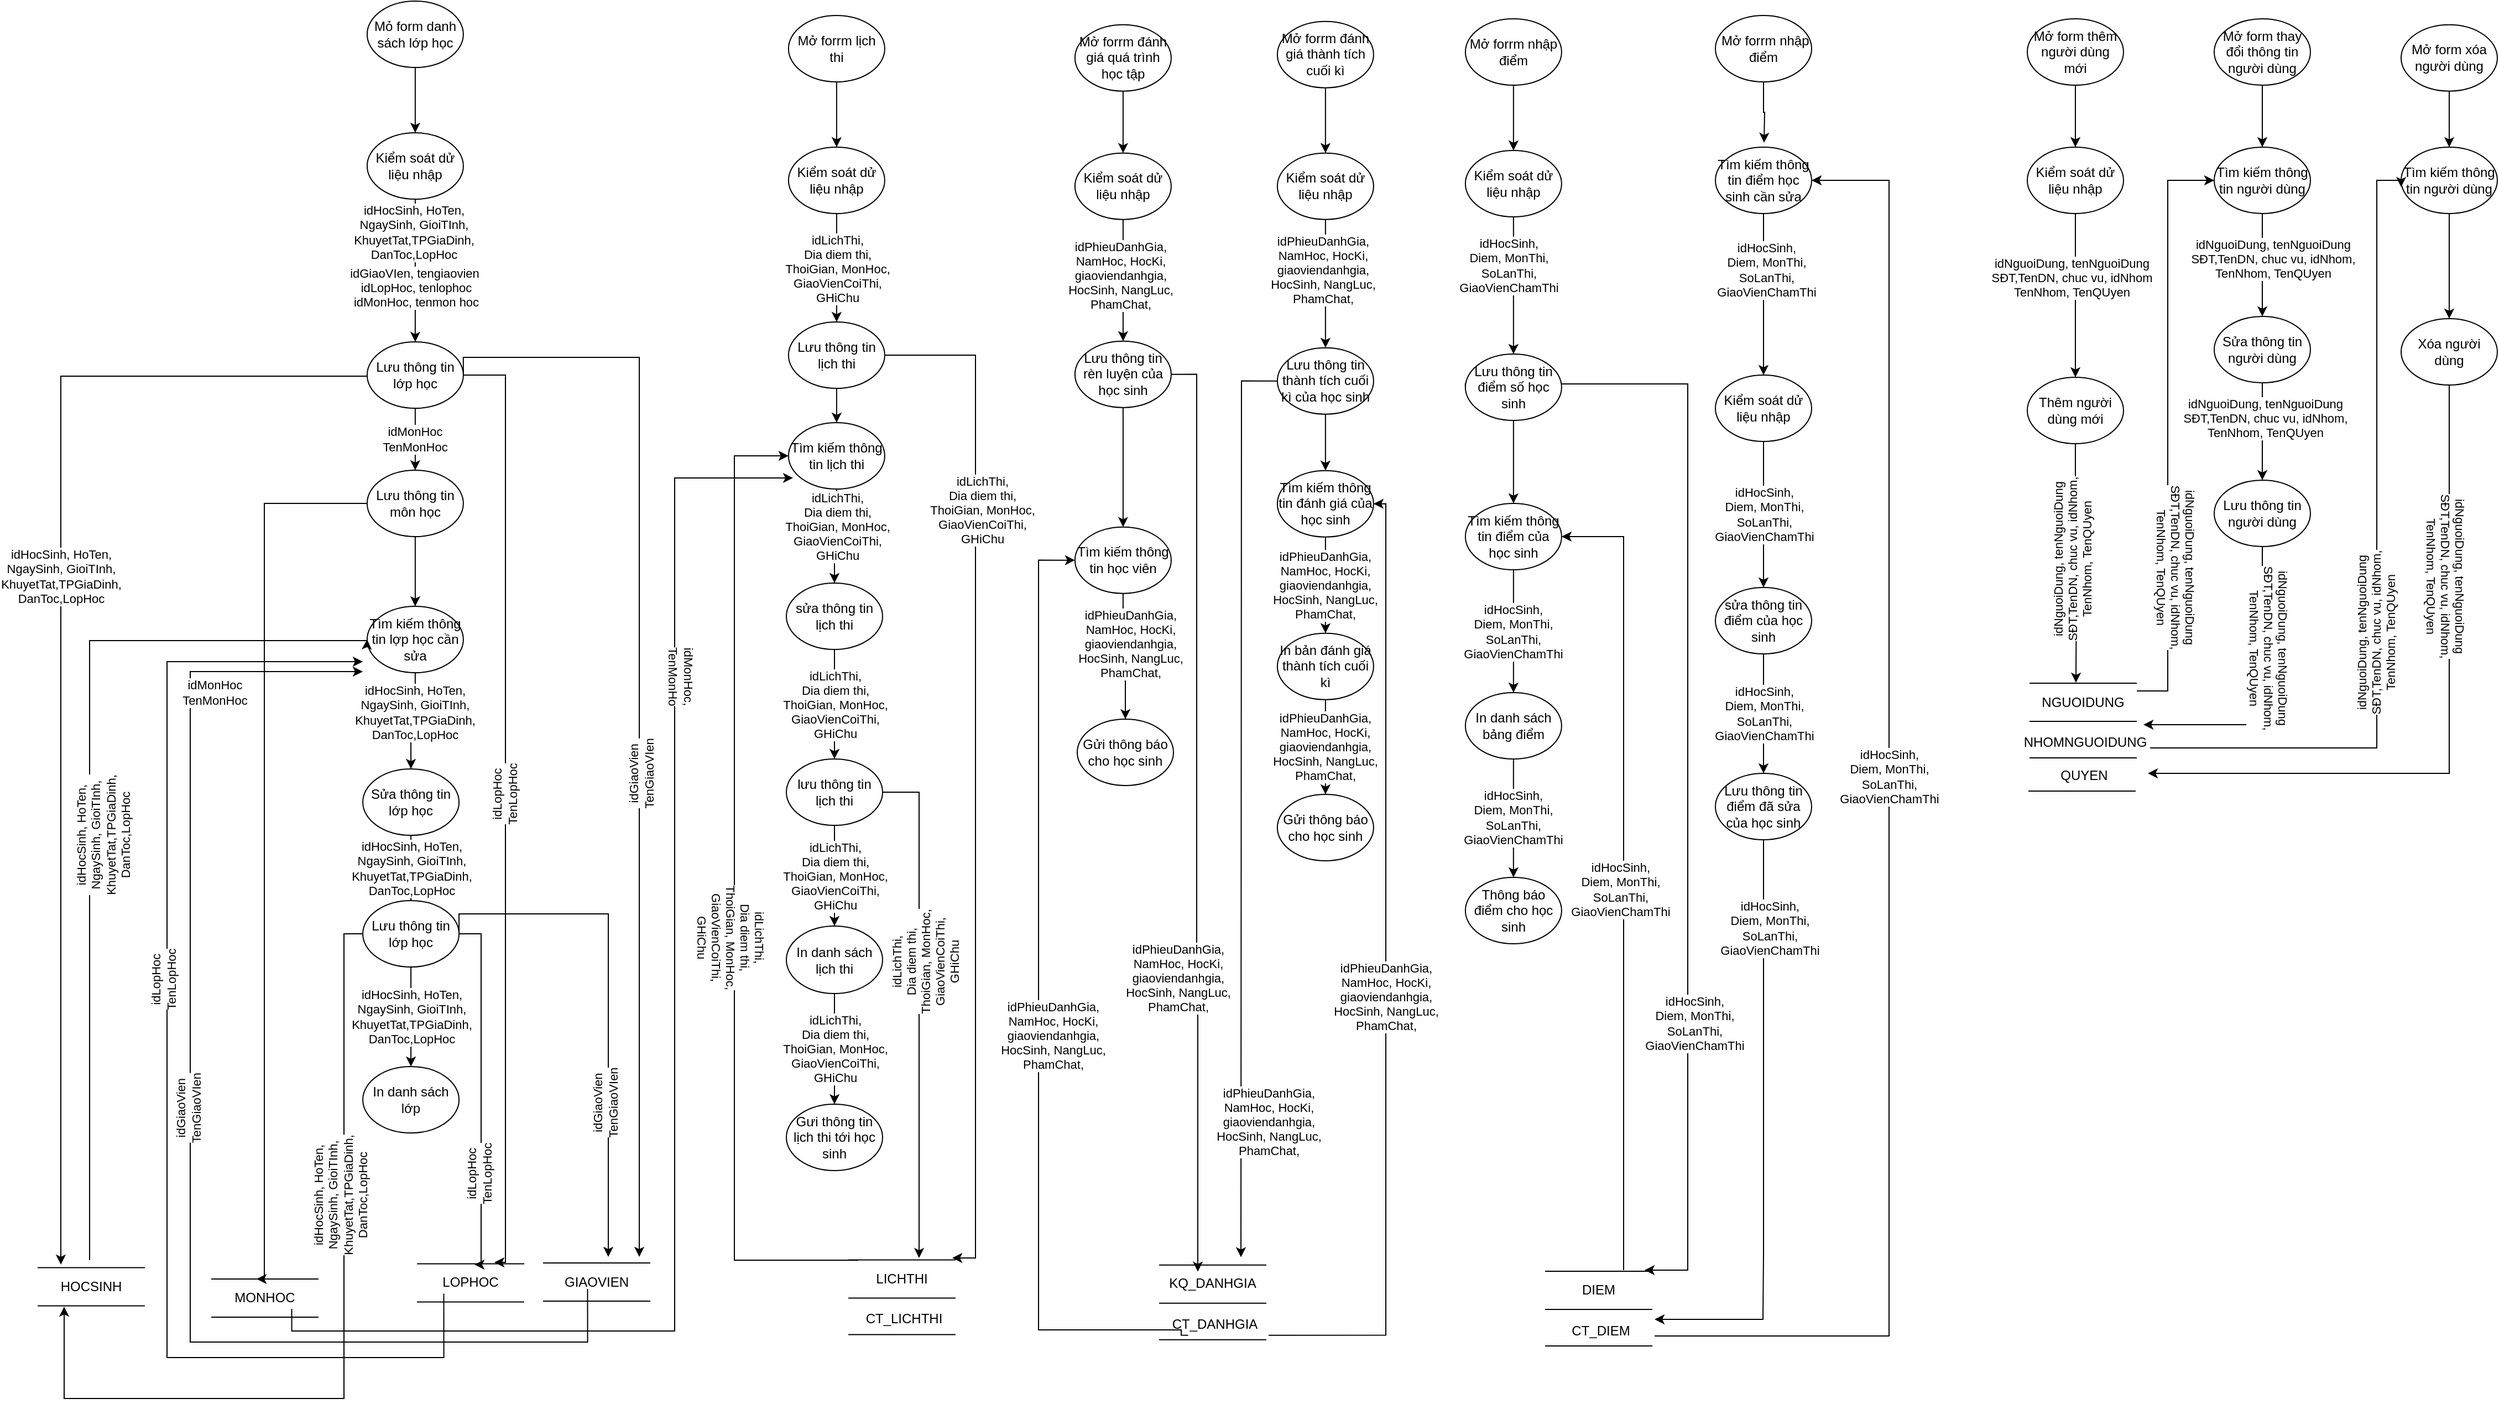 <mxfile version="14.6.12" type="github">
  <diagram id="HRCuB91BgMO6bVFM-XJB" name="Page-1">
    <mxGraphModel dx="2210" dy="770" grid="0" gridSize="10" guides="1" tooltips="1" connect="1" arrows="1" fold="1" page="1" pageScale="1" pageWidth="827" pageHeight="1169" background="#ffffff" math="0" shadow="0">
      <root>
        <mxCell id="0" />
        <mxCell id="1" parent="0" />
        <mxCell id="DQdRa_5wAz6dzVsRlKzh-37" style="edgeStyle=orthogonalEdgeStyle;rounded=0;orthogonalLoop=1;jettySize=auto;html=1;exitX=0.5;exitY=1;exitDx=0;exitDy=0;entryX=0.5;entryY=0;entryDx=0;entryDy=0;" parent="1" source="DQdRa_5wAz6dzVsRlKzh-1" target="DQdRa_5wAz6dzVsRlKzh-8" edge="1">
          <mxGeometry relative="1" as="geometry" />
        </mxCell>
        <mxCell id="DQdRa_5wAz6dzVsRlKzh-1" value="Mỏ form danh sách lớp học" style="ellipse;whiteSpace=wrap;html=1;" parent="1" vertex="1">
          <mxGeometry x="-475.06" y="39" width="87" height="60" as="geometry" />
        </mxCell>
        <mxCell id="DQdRa_5wAz6dzVsRlKzh-38" style="edgeStyle=orthogonalEdgeStyle;rounded=0;orthogonalLoop=1;jettySize=auto;html=1;exitX=0.5;exitY=1;exitDx=0;exitDy=0;entryX=0.5;entryY=0;entryDx=0;entryDy=0;" parent="1" source="DQdRa_5wAz6dzVsRlKzh-3" target="DQdRa_5wAz6dzVsRlKzh-18" edge="1">
          <mxGeometry relative="1" as="geometry" />
        </mxCell>
        <mxCell id="DQdRa_5wAz6dzVsRlKzh-3" value="Mở forrm lịch thi" style="ellipse;whiteSpace=wrap;html=1;" parent="1" vertex="1">
          <mxGeometry x="-94.06" y="52" width="87" height="60" as="geometry" />
        </mxCell>
        <mxCell id="DQdRa_5wAz6dzVsRlKzh-39" style="edgeStyle=orthogonalEdgeStyle;rounded=0;orthogonalLoop=1;jettySize=auto;html=1;exitX=0.5;exitY=1;exitDx=0;exitDy=0;entryX=0.5;entryY=0;entryDx=0;entryDy=0;" parent="1" source="DQdRa_5wAz6dzVsRlKzh-4" target="DQdRa_5wAz6dzVsRlKzh-19" edge="1">
          <mxGeometry relative="1" as="geometry" />
        </mxCell>
        <mxCell id="DQdRa_5wAz6dzVsRlKzh-4" value="Mở forrm đánh giá quá trình học tập" style="ellipse;whiteSpace=wrap;html=1;" parent="1" vertex="1">
          <mxGeometry x="164.94" y="60.33" width="87" height="60" as="geometry" />
        </mxCell>
        <mxCell id="DQdRa_5wAz6dzVsRlKzh-40" style="edgeStyle=orthogonalEdgeStyle;rounded=0;orthogonalLoop=1;jettySize=auto;html=1;exitX=0.5;exitY=1;exitDx=0;exitDy=0;entryX=0.5;entryY=0;entryDx=0;entryDy=0;" parent="1" source="DQdRa_5wAz6dzVsRlKzh-5" target="DQdRa_5wAz6dzVsRlKzh-20" edge="1">
          <mxGeometry relative="1" as="geometry" />
        </mxCell>
        <mxCell id="DQdRa_5wAz6dzVsRlKzh-5" value="Mở forrm đánh giá thành tích cuối kì" style="ellipse;whiteSpace=wrap;html=1;" parent="1" vertex="1">
          <mxGeometry x="347.94" y="57.33" width="87" height="60" as="geometry" />
        </mxCell>
        <mxCell id="DQdRa_5wAz6dzVsRlKzh-41" style="edgeStyle=orthogonalEdgeStyle;rounded=0;orthogonalLoop=1;jettySize=auto;html=1;exitX=0.5;exitY=1;exitDx=0;exitDy=0;entryX=0.5;entryY=0;entryDx=0;entryDy=0;" parent="1" source="DQdRa_5wAz6dzVsRlKzh-6" target="DQdRa_5wAz6dzVsRlKzh-21" edge="1">
          <mxGeometry relative="1" as="geometry" />
        </mxCell>
        <mxCell id="DQdRa_5wAz6dzVsRlKzh-6" value="Mở forrm nhập điểm" style="ellipse;whiteSpace=wrap;html=1;" parent="1" vertex="1">
          <mxGeometry x="517.94" y="55" width="87" height="60" as="geometry" />
        </mxCell>
        <mxCell id="DQdRa_5wAz6dzVsRlKzh-42" style="edgeStyle=orthogonalEdgeStyle;rounded=0;orthogonalLoop=1;jettySize=auto;html=1;exitX=0.5;exitY=1;exitDx=0;exitDy=0;" parent="1" source="DQdRa_5wAz6dzVsRlKzh-7" edge="1">
          <mxGeometry relative="1" as="geometry">
            <mxPoint x="788" y="167" as="targetPoint" />
          </mxGeometry>
        </mxCell>
        <mxCell id="DQdRa_5wAz6dzVsRlKzh-7" value="&amp;nbsp;Mở forrm nhập điểm" style="ellipse;whiteSpace=wrap;html=1;" parent="1" vertex="1">
          <mxGeometry x="744" y="52" width="87" height="60" as="geometry" />
        </mxCell>
        <mxCell id="DQdRa_5wAz6dzVsRlKzh-45" style="edgeStyle=orthogonalEdgeStyle;rounded=0;orthogonalLoop=1;jettySize=auto;html=1;exitX=0.5;exitY=1;exitDx=0;exitDy=0;entryX=0.5;entryY=0;entryDx=0;entryDy=0;" parent="1" source="DQdRa_5wAz6dzVsRlKzh-8" target="DQdRa_5wAz6dzVsRlKzh-9" edge="1">
          <mxGeometry relative="1" as="geometry" />
        </mxCell>
        <mxCell id="DQdRa_5wAz6dzVsRlKzh-64" value="&lt;div&gt;idHocSinh, HoTen,&lt;/div&gt;&lt;div&gt; NgaySinh, GioiTInh, &lt;br&gt;&lt;/div&gt;&lt;div&gt;KhuyetTat,TPGiaDinh, &lt;br&gt;&lt;/div&gt;&lt;div&gt;DanToc,LopHoc&lt;/div&gt;" style="edgeLabel;html=1;align=center;verticalAlign=middle;resizable=0;points=[];" parent="DQdRa_5wAz6dzVsRlKzh-45" vertex="1" connectable="0">
          <mxGeometry x="-0.26" y="-2" relative="1" as="geometry">
            <mxPoint y="-18" as="offset" />
          </mxGeometry>
        </mxCell>
        <mxCell id="LD-oFK9vkFttL465IhcC-10" value="idGiaoVIen, tengiaovien&amp;nbsp;&lt;br&gt;idLopHoc, tenlophoc&lt;br&gt;idMonHoc, tenmon hoc" style="edgeLabel;html=1;align=center;verticalAlign=middle;resizable=0;points=[];" parent="DQdRa_5wAz6dzVsRlKzh-45" vertex="1" connectable="0">
          <mxGeometry x="0.23" relative="1" as="geometry">
            <mxPoint as="offset" />
          </mxGeometry>
        </mxCell>
        <mxCell id="DQdRa_5wAz6dzVsRlKzh-8" value="Kiểm soát dử liệu nhập" style="ellipse;whiteSpace=wrap;html=1;" parent="1" vertex="1">
          <mxGeometry x="-475.06" y="158" width="87" height="60" as="geometry" />
        </mxCell>
        <mxCell id="DQdRa_5wAz6dzVsRlKzh-50" value="&lt;div&gt;idHocSinh, HoTen,&lt;/div&gt;&lt;div&gt; NgaySinh, GioiTInh, &lt;br&gt;&lt;/div&gt;&lt;div&gt;KhuyetTat,TPGiaDinh, &lt;br&gt;&lt;/div&gt;&lt;div&gt;DanToc,LopHoc&lt;/div&gt;" style="edgeStyle=orthogonalEdgeStyle;rounded=0;orthogonalLoop=1;jettySize=auto;html=1;exitX=0.5;exitY=1;exitDx=0;exitDy=0;" parent="1" source="DQdRa_5wAz6dzVsRlKzh-9" edge="1">
          <mxGeometry x="-0.08" relative="1" as="geometry">
            <mxPoint x="-752" y="1181" as="targetPoint" />
            <Array as="points">
              <mxPoint x="-432" y="378" />
              <mxPoint x="-752" y="378" />
            </Array>
            <mxPoint as="offset" />
          </mxGeometry>
        </mxCell>
        <mxCell id="DQdRa_5wAz6dzVsRlKzh-91" value="&lt;meta charset=&quot;utf-8&quot;&gt;&lt;span style=&quot;color: rgb(0, 0, 0); font-family: helvetica; font-size: 11px; font-style: normal; font-weight: 400; letter-spacing: normal; text-align: center; text-indent: 0px; text-transform: none; word-spacing: 0px; background-color: rgb(255, 255, 255); display: inline; float: none;&quot;&gt;idMonHoc&lt;/span&gt;&lt;br style=&quot;color: rgb(0, 0, 0); font-family: helvetica; font-size: 11px; font-style: normal; font-weight: 400; letter-spacing: normal; text-align: center; text-indent: 0px; text-transform: none; word-spacing: 0px;&quot;&gt;&lt;span style=&quot;color: rgb(0, 0, 0); font-family: helvetica; font-size: 11px; font-style: normal; font-weight: 400; letter-spacing: normal; text-align: center; text-indent: 0px; text-transform: none; word-spacing: 0px; background-color: rgb(255, 255, 255); display: inline; float: none;&quot;&gt;TenMonHoc&lt;/span&gt;" style="edgeStyle=orthogonalEdgeStyle;rounded=0;orthogonalLoop=1;jettySize=auto;html=1;exitX=0.5;exitY=1;exitDx=0;exitDy=0;entryX=0.5;entryY=0;entryDx=0;entryDy=0;" parent="1" source="DQdRa_5wAz6dzVsRlKzh-9" target="LD-oFK9vkFttL465IhcC-12" edge="1">
          <mxGeometry relative="1" as="geometry" />
        </mxCell>
        <mxCell id="LD-oFK9vkFttL465IhcC-16" style="edgeStyle=orthogonalEdgeStyle;rounded=0;orthogonalLoop=1;jettySize=auto;html=1;exitX=1;exitY=0.5;exitDx=0;exitDy=0;" parent="1" source="DQdRa_5wAz6dzVsRlKzh-9" edge="1">
          <mxGeometry relative="1" as="geometry">
            <mxPoint x="-360" y="1179" as="targetPoint" />
            <Array as="points">
              <mxPoint x="-350" y="377" />
              <mxPoint x="-350" y="1179" />
            </Array>
          </mxGeometry>
        </mxCell>
        <mxCell id="LD-oFK9vkFttL465IhcC-17" value="idLopHoc&lt;br&gt;TenLopHoc" style="edgeLabel;html=1;align=center;verticalAlign=middle;resizable=0;points=[];rotation=-90;" parent="LD-oFK9vkFttL465IhcC-16" vertex="1" connectable="0">
          <mxGeometry x="0.176" y="-2" relative="1" as="geometry">
            <mxPoint x="1" y="-83" as="offset" />
          </mxGeometry>
        </mxCell>
        <mxCell id="LD-oFK9vkFttL465IhcC-18" style="edgeStyle=orthogonalEdgeStyle;rounded=0;orthogonalLoop=1;jettySize=auto;html=1;exitX=1;exitY=0.5;exitDx=0;exitDy=0;" parent="1" source="DQdRa_5wAz6dzVsRlKzh-9" edge="1">
          <mxGeometry relative="1" as="geometry">
            <mxPoint x="-229" y="1174" as="targetPoint" />
            <Array as="points">
              <mxPoint x="-388" y="361" />
              <mxPoint x="-229" y="361" />
              <mxPoint x="-229" y="1174" />
            </Array>
          </mxGeometry>
        </mxCell>
        <mxCell id="LD-oFK9vkFttL465IhcC-19" value="idGiaoVien&lt;br&gt;TenGiaoVIen" style="edgeLabel;html=1;align=center;verticalAlign=middle;resizable=0;points=[];rotation=-90;" parent="LD-oFK9vkFttL465IhcC-18" vertex="1" connectable="0">
          <mxGeometry x="0.116" y="2" relative="1" as="geometry">
            <mxPoint as="offset" />
          </mxGeometry>
        </mxCell>
        <mxCell id="DQdRa_5wAz6dzVsRlKzh-9" value="Lưu thông tin lớp học" style="ellipse;whiteSpace=wrap;html=1;" parent="1" vertex="1">
          <mxGeometry x="-475.06" y="347" width="87" height="60" as="geometry" />
        </mxCell>
        <mxCell id="DQdRa_5wAz6dzVsRlKzh-61" style="edgeStyle=orthogonalEdgeStyle;rounded=0;orthogonalLoop=1;jettySize=auto;html=1;exitX=0.5;exitY=1;exitDx=0;exitDy=0;entryX=0.5;entryY=0;entryDx=0;entryDy=0;" parent="1" source="DQdRa_5wAz6dzVsRlKzh-10" target="DQdRa_5wAz6dzVsRlKzh-11" edge="1">
          <mxGeometry relative="1" as="geometry" />
        </mxCell>
        <mxCell id="DQdRa_5wAz6dzVsRlKzh-94" value="&lt;div&gt;idHocSinh, HoTen,&lt;/div&gt;&lt;div&gt; NgaySinh, GioiTInh, &lt;br&gt;&lt;/div&gt;&lt;div&gt;KhuyetTat,TPGiaDinh, &lt;br&gt;&lt;/div&gt;&lt;div&gt;DanToc,LopHoc&lt;/div&gt;" style="edgeLabel;html=1;align=center;verticalAlign=middle;resizable=0;points=[];" parent="DQdRa_5wAz6dzVsRlKzh-61" vertex="1" connectable="0">
          <mxGeometry x="-0.209" y="-1" relative="1" as="geometry">
            <mxPoint as="offset" />
          </mxGeometry>
        </mxCell>
        <mxCell id="DQdRa_5wAz6dzVsRlKzh-10" value="Tìm kiếm thông tin lợp học cần sửa" style="ellipse;whiteSpace=wrap;html=1;" parent="1" vertex="1">
          <mxGeometry x="-475.06" y="586" width="87" height="60" as="geometry" />
        </mxCell>
        <mxCell id="DQdRa_5wAz6dzVsRlKzh-62" value="&lt;meta charset=&quot;utf-8&quot;&gt;&lt;div style=&quot;color: rgb(0, 0, 0); font-family: helvetica; font-size: 11px; font-style: normal; font-weight: 400; letter-spacing: normal; text-align: center; text-indent: 0px; text-transform: none; word-spacing: 0px;&quot;&gt;idHocSinh, HoTen,&lt;/div&gt;&lt;div style=&quot;color: rgb(0, 0, 0); font-family: helvetica; font-size: 11px; font-style: normal; font-weight: 400; letter-spacing: normal; text-align: center; text-indent: 0px; text-transform: none; word-spacing: 0px;&quot;&gt;NgaySinh, GioiTInh,&lt;br&gt;&lt;/div&gt;&lt;div style=&quot;color: rgb(0, 0, 0); font-family: helvetica; font-size: 11px; font-style: normal; font-weight: 400; letter-spacing: normal; text-align: center; text-indent: 0px; text-transform: none; word-spacing: 0px;&quot;&gt;KhuyetTat,TPGiaDinh,&lt;br&gt;&lt;/div&gt;&lt;div style=&quot;color: rgb(0, 0, 0); font-family: helvetica; font-size: 11px; font-style: normal; font-weight: 400; letter-spacing: normal; text-align: center; text-indent: 0px; text-transform: none; word-spacing: 0px;&quot;&gt;DanToc,LopHoc&lt;/div&gt;" style="edgeStyle=orthogonalEdgeStyle;rounded=0;orthogonalLoop=1;jettySize=auto;html=1;exitX=0.5;exitY=1;exitDx=0;exitDy=0;entryX=0.5;entryY=0;entryDx=0;entryDy=0;" parent="1" source="DQdRa_5wAz6dzVsRlKzh-11" target="DQdRa_5wAz6dzVsRlKzh-12" edge="1">
          <mxGeometry relative="1" as="geometry" />
        </mxCell>
        <mxCell id="DQdRa_5wAz6dzVsRlKzh-11" value="Sửa thông tin lớp học" style="ellipse;whiteSpace=wrap;html=1;" parent="1" vertex="1">
          <mxGeometry x="-478.96" y="733" width="87" height="60" as="geometry" />
        </mxCell>
        <mxCell id="DQdRa_5wAz6dzVsRlKzh-63" value="&lt;div&gt;idHocSinh, HoTen,&lt;/div&gt;&lt;div&gt; NgaySinh, GioiTInh, &lt;br&gt;&lt;/div&gt;&lt;div&gt;KhuyetTat,TPGiaDinh, &lt;br&gt;&lt;/div&gt;&lt;div&gt;DanToc,LopHoc&lt;/div&gt;" style="edgeStyle=orthogonalEdgeStyle;rounded=0;orthogonalLoop=1;jettySize=auto;html=1;exitX=0.5;exitY=1;exitDx=0;exitDy=0;entryX=0.5;entryY=0;entryDx=0;entryDy=0;" parent="1" source="DQdRa_5wAz6dzVsRlKzh-12" target="DQdRa_5wAz6dzVsRlKzh-13" edge="1">
          <mxGeometry relative="1" as="geometry" />
        </mxCell>
        <mxCell id="LD-oFK9vkFttL465IhcC-20" style="edgeStyle=orthogonalEdgeStyle;rounded=0;orthogonalLoop=1;jettySize=auto;html=1;exitX=0;exitY=0.5;exitDx=0;exitDy=0;" parent="1" source="DQdRa_5wAz6dzVsRlKzh-12" edge="1">
          <mxGeometry relative="1" as="geometry">
            <mxPoint x="-749" y="1219" as="targetPoint" />
            <Array as="points">
              <mxPoint x="-496" y="882" />
              <mxPoint x="-496" y="1302" />
              <mxPoint x="-749" y="1302" />
              <mxPoint x="-749" y="1235" />
            </Array>
          </mxGeometry>
        </mxCell>
        <mxCell id="LD-oFK9vkFttL465IhcC-21" value="&lt;div&gt;idHocSinh, HoTen,&lt;/div&gt;&lt;div&gt;NgaySinh, GioiTInh,&lt;br&gt;&lt;/div&gt;&lt;div&gt;KhuyetTat,TPGiaDinh,&lt;br&gt;&lt;/div&gt;&lt;div&gt;DanToc,LopHoc&lt;/div&gt;" style="edgeLabel;html=1;align=center;verticalAlign=middle;resizable=0;points=[];rotation=-90;" parent="LD-oFK9vkFttL465IhcC-20" vertex="1" connectable="0">
          <mxGeometry x="-0.45" y="1" relative="1" as="geometry">
            <mxPoint x="-4" y="41" as="offset" />
          </mxGeometry>
        </mxCell>
        <mxCell id="LD-oFK9vkFttL465IhcC-22" style="edgeStyle=orthogonalEdgeStyle;rounded=0;orthogonalLoop=1;jettySize=auto;html=1;exitX=1;exitY=0.5;exitDx=0;exitDy=0;" parent="1" source="DQdRa_5wAz6dzVsRlKzh-12" edge="1">
          <mxGeometry relative="1" as="geometry">
            <mxPoint x="-378" y="1181" as="targetPoint" />
            <Array as="points">
              <mxPoint x="-372" y="882" />
              <mxPoint x="-372" y="1181" />
            </Array>
          </mxGeometry>
        </mxCell>
        <mxCell id="LD-oFK9vkFttL465IhcC-23" value="idLopHoc&lt;br&gt;TenLopHoc" style="edgeLabel;html=1;align=center;verticalAlign=middle;resizable=0;points=[];rotation=-90;" parent="LD-oFK9vkFttL465IhcC-22" vertex="1" connectable="0">
          <mxGeometry x="0.188" y="1" relative="1" as="geometry">
            <mxPoint x="-3" y="44" as="offset" />
          </mxGeometry>
        </mxCell>
        <mxCell id="LD-oFK9vkFttL465IhcC-24" style="edgeStyle=orthogonalEdgeStyle;rounded=0;orthogonalLoop=1;jettySize=auto;html=1;exitX=1;exitY=0.5;exitDx=0;exitDy=0;" parent="1" source="DQdRa_5wAz6dzVsRlKzh-12" edge="1">
          <mxGeometry relative="1" as="geometry">
            <mxPoint x="-257" y="1174" as="targetPoint" />
            <Array as="points">
              <mxPoint x="-392" y="864" />
              <mxPoint x="-257" y="864" />
            </Array>
          </mxGeometry>
        </mxCell>
        <mxCell id="LD-oFK9vkFttL465IhcC-25" value="idGiaoVien&lt;br&gt;TenGiaoVIen" style="edgeLabel;html=1;align=center;verticalAlign=middle;resizable=0;points=[];rotation=-90;" parent="LD-oFK9vkFttL465IhcC-24" vertex="1" connectable="0">
          <mxGeometry x="0.4" y="-3" relative="1" as="geometry">
            <mxPoint as="offset" />
          </mxGeometry>
        </mxCell>
        <mxCell id="DQdRa_5wAz6dzVsRlKzh-12" value="Lưu thông tin lớp học" style="ellipse;whiteSpace=wrap;html=1;" parent="1" vertex="1">
          <mxGeometry x="-478.96" y="852" width="87" height="60" as="geometry" />
        </mxCell>
        <mxCell id="DQdRa_5wAz6dzVsRlKzh-92" style="edgeStyle=orthogonalEdgeStyle;rounded=0;orthogonalLoop=1;jettySize=auto;html=1;entryX=0;entryY=0.5;entryDx=0;entryDy=0;" parent="1" target="DQdRa_5wAz6dzVsRlKzh-10" edge="1">
          <mxGeometry relative="1" as="geometry">
            <mxPoint x="-726" y="1177" as="sourcePoint" />
            <Array as="points">
              <mxPoint x="-726" y="617" />
            </Array>
          </mxGeometry>
        </mxCell>
        <mxCell id="DQdRa_5wAz6dzVsRlKzh-93" value="&lt;div&gt;idHocSinh, HoTen,&lt;/div&gt;&lt;div&gt; NgaySinh, GioiTInh, &lt;br&gt;&lt;/div&gt;&lt;div&gt;KhuyetTat,TPGiaDinh, &lt;br&gt;&lt;/div&gt;&lt;div&gt;DanToc,LopHoc&lt;/div&gt;" style="edgeLabel;html=1;align=center;verticalAlign=middle;resizable=0;points=[];rotation=-90;" parent="DQdRa_5wAz6dzVsRlKzh-92" vertex="1" connectable="0">
          <mxGeometry x="0.456" y="-2" relative="1" as="geometry">
            <mxPoint x="-19" y="174" as="offset" />
          </mxGeometry>
        </mxCell>
        <mxCell id="DQdRa_5wAz6dzVsRlKzh-13" value="In danh sách lớp" style="ellipse;whiteSpace=wrap;html=1;" parent="1" vertex="1">
          <mxGeometry x="-478.96" y="1002" width="87" height="60" as="geometry" />
        </mxCell>
        <mxCell id="DQdRa_5wAz6dzVsRlKzh-51" style="edgeStyle=orthogonalEdgeStyle;rounded=0;orthogonalLoop=1;jettySize=auto;html=1;exitX=0.5;exitY=1;exitDx=0;exitDy=0;entryX=0.5;entryY=0;entryDx=0;entryDy=0;" parent="1" source="DQdRa_5wAz6dzVsRlKzh-15" target="DQdRa_5wAz6dzVsRlKzh-16" edge="1">
          <mxGeometry relative="1" as="geometry" />
        </mxCell>
        <mxCell id="DQdRa_5wAz6dzVsRlKzh-95" style="edgeStyle=orthogonalEdgeStyle;rounded=0;orthogonalLoop=1;jettySize=auto;html=1;exitX=1;exitY=0.5;exitDx=0;exitDy=0;" parent="1" source="DQdRa_5wAz6dzVsRlKzh-15" edge="1">
          <mxGeometry relative="1" as="geometry">
            <mxPoint x="54" y="1175" as="targetPoint" />
            <Array as="points">
              <mxPoint x="75" y="359" />
              <mxPoint x="75" y="1175" />
            </Array>
          </mxGeometry>
        </mxCell>
        <mxCell id="DQdRa_5wAz6dzVsRlKzh-98" value="&lt;div&gt;idLichThi, &lt;br&gt;&lt;/div&gt;&lt;div&gt;Dia diem thi, &lt;br&gt;&lt;/div&gt;&lt;div&gt;ThoiGian, MonHoc, &lt;br&gt;&lt;/div&gt;&lt;div&gt;GiaoVienCoiThi, &lt;br&gt;&lt;/div&gt;&lt;div&gt;GHiChu&lt;/div&gt;" style="edgeLabel;html=1;align=center;verticalAlign=middle;resizable=0;points=[];" parent="DQdRa_5wAz6dzVsRlKzh-95" vertex="1" connectable="0">
          <mxGeometry x="-0.446" y="1" relative="1" as="geometry">
            <mxPoint x="5" y="-33" as="offset" />
          </mxGeometry>
        </mxCell>
        <mxCell id="DQdRa_5wAz6dzVsRlKzh-15" value="Lưu thông tin lịch thi" style="ellipse;whiteSpace=wrap;html=1;" parent="1" vertex="1">
          <mxGeometry x="-94.06" y="329" width="87" height="60" as="geometry" />
        </mxCell>
        <mxCell id="DQdRa_5wAz6dzVsRlKzh-60" style="edgeStyle=orthogonalEdgeStyle;rounded=0;orthogonalLoop=1;jettySize=auto;html=1;exitX=0.5;exitY=1;exitDx=0;exitDy=0;entryX=0.5;entryY=0;entryDx=0;entryDy=0;" parent="1" source="DQdRa_5wAz6dzVsRlKzh-16" target="LD-oFK9vkFttL465IhcC-26" edge="1">
          <mxGeometry relative="1" as="geometry" />
        </mxCell>
        <mxCell id="DQdRa_5wAz6dzVsRlKzh-101" value="&lt;div&gt;idLichThi, &lt;br&gt;&lt;/div&gt;&lt;div&gt;Dia diem thi, &lt;br&gt;&lt;/div&gt;&lt;div&gt;ThoiGian, MonHoc, &lt;br&gt;&lt;/div&gt;&lt;div&gt;GiaoVienCoiThi, &lt;br&gt;&lt;/div&gt;&lt;div&gt;GHiChu&lt;/div&gt;" style="edgeLabel;html=1;align=center;verticalAlign=middle;resizable=0;points=[];" parent="DQdRa_5wAz6dzVsRlKzh-60" vertex="1" connectable="0">
          <mxGeometry x="-0.301" relative="1" as="geometry">
            <mxPoint y="3" as="offset" />
          </mxGeometry>
        </mxCell>
        <mxCell id="DQdRa_5wAz6dzVsRlKzh-16" value="Tìm kiếm thông tin lịch thi" style="ellipse;whiteSpace=wrap;html=1;" parent="1" vertex="1">
          <mxGeometry x="-94.06" y="420" width="87" height="60" as="geometry" />
        </mxCell>
        <mxCell id="DQdRa_5wAz6dzVsRlKzh-99" style="edgeStyle=orthogonalEdgeStyle;rounded=0;orthogonalLoop=1;jettySize=auto;html=1;entryX=0;entryY=0.5;entryDx=0;entryDy=0;" parent="1" target="DQdRa_5wAz6dzVsRlKzh-16" edge="1">
          <mxGeometry relative="1" as="geometry">
            <mxPoint x="-31" y="1177" as="sourcePoint" />
            <Array as="points">
              <mxPoint x="-143" y="1177" />
              <mxPoint x="-143" y="450" />
            </Array>
          </mxGeometry>
        </mxCell>
        <mxCell id="DQdRa_5wAz6dzVsRlKzh-100" value="&lt;div&gt;idLichThi, &lt;br&gt;&lt;/div&gt;&lt;div&gt;Dia diem thi, &lt;br&gt;&lt;/div&gt;&lt;div&gt;ThoiGian, MonHoc, &lt;br&gt;&lt;/div&gt;&lt;div&gt;GiaoVienCoiThi, &lt;br&gt;&lt;/div&gt;&lt;div&gt;GHiChu&lt;/div&gt;" style="edgeLabel;html=1;align=center;verticalAlign=middle;resizable=0;points=[];rotation=90;" parent="DQdRa_5wAz6dzVsRlKzh-99" vertex="1" connectable="0">
          <mxGeometry x="0.256" y="1" relative="1" as="geometry">
            <mxPoint x="-2" y="153" as="offset" />
          </mxGeometry>
        </mxCell>
        <mxCell id="DQdRa_5wAz6dzVsRlKzh-17" value="Gưi thông tin lịch thi tới học sinh" style="ellipse;whiteSpace=wrap;html=1;" parent="1" vertex="1">
          <mxGeometry x="-96" y="1036" width="87" height="60" as="geometry" />
        </mxCell>
        <mxCell id="DQdRa_5wAz6dzVsRlKzh-96" style="edgeStyle=orthogonalEdgeStyle;rounded=0;orthogonalLoop=1;jettySize=auto;html=1;exitX=0.5;exitY=1;exitDx=0;exitDy=0;entryX=0.5;entryY=0;entryDx=0;entryDy=0;" parent="1" source="DQdRa_5wAz6dzVsRlKzh-18" target="DQdRa_5wAz6dzVsRlKzh-15" edge="1">
          <mxGeometry relative="1" as="geometry" />
        </mxCell>
        <mxCell id="DQdRa_5wAz6dzVsRlKzh-97" value="&lt;div&gt;idLichThi, &lt;br&gt;&lt;/div&gt;&lt;div&gt;Dia diem thi, &lt;br&gt;&lt;/div&gt;&lt;div&gt;ThoiGian, MonHoc, &lt;br&gt;&lt;/div&gt;&lt;div&gt;GiaoVienCoiThi, &lt;br&gt;&lt;/div&gt;&lt;div&gt;GHiChu&lt;/div&gt;" style="edgeLabel;html=1;align=center;verticalAlign=middle;resizable=0;points=[];" parent="DQdRa_5wAz6dzVsRlKzh-96" vertex="1" connectable="0">
          <mxGeometry x="-0.273" y="-3" relative="1" as="geometry">
            <mxPoint x="3" y="14" as="offset" />
          </mxGeometry>
        </mxCell>
        <mxCell id="DQdRa_5wAz6dzVsRlKzh-18" value="Kiểm soát dử liệu nhập" style="ellipse;whiteSpace=wrap;html=1;" parent="1" vertex="1">
          <mxGeometry x="-94.06" y="171" width="87" height="60" as="geometry" />
        </mxCell>
        <mxCell id="DQdRa_5wAz6dzVsRlKzh-102" style="edgeStyle=orthogonalEdgeStyle;rounded=0;orthogonalLoop=1;jettySize=auto;html=1;exitX=0.5;exitY=1;exitDx=0;exitDy=0;entryX=0.5;entryY=0;entryDx=0;entryDy=0;" parent="1" source="DQdRa_5wAz6dzVsRlKzh-19" target="DQdRa_5wAz6dzVsRlKzh-24" edge="1">
          <mxGeometry relative="1" as="geometry" />
        </mxCell>
        <mxCell id="DQdRa_5wAz6dzVsRlKzh-103" value="&lt;div&gt;idPhieuDanhGia, &lt;br&gt;&lt;/div&gt;&lt;div&gt;NamHoc, HocKi, &lt;br&gt;&lt;/div&gt;&lt;div&gt;giaoviendanhgia, &lt;br&gt;&lt;/div&gt;&lt;div&gt;HocSinh, NangLuc, &lt;br&gt;&lt;/div&gt;&lt;div&gt;PhamChat, &lt;/div&gt;" style="edgeLabel;html=1;align=center;verticalAlign=middle;resizable=0;points=[];" parent="DQdRa_5wAz6dzVsRlKzh-102" vertex="1" connectable="0">
          <mxGeometry x="-0.288" y="-3" relative="1" as="geometry">
            <mxPoint y="11" as="offset" />
          </mxGeometry>
        </mxCell>
        <mxCell id="DQdRa_5wAz6dzVsRlKzh-19" value="Kiểm soát dử liệu nhập" style="ellipse;whiteSpace=wrap;html=1;" parent="1" vertex="1">
          <mxGeometry x="164.94" y="176.33" width="87" height="60" as="geometry" />
        </mxCell>
        <mxCell id="DQdRa_5wAz6dzVsRlKzh-48" style="edgeStyle=orthogonalEdgeStyle;rounded=0;orthogonalLoop=1;jettySize=auto;html=1;exitX=0.5;exitY=1;exitDx=0;exitDy=0;" parent="1" source="DQdRa_5wAz6dzVsRlKzh-20" target="DQdRa_5wAz6dzVsRlKzh-27" edge="1">
          <mxGeometry relative="1" as="geometry" />
        </mxCell>
        <mxCell id="DQdRa_5wAz6dzVsRlKzh-110" value="&lt;div&gt;idPhieuDanhGia, &lt;br&gt;&lt;/div&gt;&lt;div&gt;NamHoc, HocKi, &lt;br&gt;&lt;/div&gt;&lt;div&gt;giaoviendanhgia, &lt;br&gt;&lt;/div&gt;&lt;div&gt;HocSinh, NangLuc, &lt;br&gt;&lt;/div&gt;&lt;div&gt;PhamChat, &lt;/div&gt;" style="edgeLabel;html=1;align=center;verticalAlign=middle;resizable=0;points=[];" parent="DQdRa_5wAz6dzVsRlKzh-48" vertex="1" connectable="0">
          <mxGeometry x="-0.223" y="-3" relative="1" as="geometry">
            <mxPoint as="offset" />
          </mxGeometry>
        </mxCell>
        <mxCell id="DQdRa_5wAz6dzVsRlKzh-20" value="Kiểm soát dử liệu nhập" style="ellipse;whiteSpace=wrap;html=1;" parent="1" vertex="1">
          <mxGeometry x="347.94" y="176.33" width="87" height="60" as="geometry" />
        </mxCell>
        <mxCell id="DQdRa_5wAz6dzVsRlKzh-49" style="edgeStyle=orthogonalEdgeStyle;rounded=0;orthogonalLoop=1;jettySize=auto;html=1;exitX=0.5;exitY=1;exitDx=0;exitDy=0;" parent="1" source="DQdRa_5wAz6dzVsRlKzh-21" target="DQdRa_5wAz6dzVsRlKzh-30" edge="1">
          <mxGeometry relative="1" as="geometry" />
        </mxCell>
        <mxCell id="DQdRa_5wAz6dzVsRlKzh-114" value="&lt;div&gt;idHocSinh, &lt;br&gt;&lt;/div&gt;&lt;div&gt;Diem, MonThi, &lt;br&gt;&lt;/div&gt;&lt;div&gt;SoLanThi, &lt;br&gt;&lt;/div&gt;&lt;div&gt;GiaoVienChamThi&lt;/div&gt;" style="edgeLabel;html=1;align=center;verticalAlign=middle;resizable=0;points=[];" parent="DQdRa_5wAz6dzVsRlKzh-49" vertex="1" connectable="0">
          <mxGeometry x="-0.292" y="-5" relative="1" as="geometry">
            <mxPoint as="offset" />
          </mxGeometry>
        </mxCell>
        <mxCell id="DQdRa_5wAz6dzVsRlKzh-21" value="Kiểm soát dử liệu nhập" style="ellipse;whiteSpace=wrap;html=1;" parent="1" vertex="1">
          <mxGeometry x="517.94" y="174" width="87" height="60" as="geometry" />
        </mxCell>
        <mxCell id="DQdRa_5wAz6dzVsRlKzh-55" value="&lt;div&gt;idHocSinh, &lt;br&gt;&lt;/div&gt;&lt;div&gt;Diem, MonThi, &lt;br&gt;&lt;/div&gt;&lt;div&gt;SoLanThi, &lt;br&gt;&lt;/div&gt;&lt;div&gt;GiaoVienChamThi&lt;/div&gt;" style="edgeStyle=orthogonalEdgeStyle;rounded=0;orthogonalLoop=1;jettySize=auto;html=1;exitX=0.5;exitY=1;exitDx=0;exitDy=0;entryX=0.5;entryY=0;entryDx=0;entryDy=0;" parent="1" source="DQdRa_5wAz6dzVsRlKzh-22" target="LD-oFK9vkFttL465IhcC-40" edge="1">
          <mxGeometry relative="1" as="geometry">
            <mxPoint x="783.5" y="538.0" as="targetPoint" />
            <mxPoint as="offset" />
          </mxGeometry>
        </mxCell>
        <mxCell id="DQdRa_5wAz6dzVsRlKzh-22" value="Kiểm soát dử liệu nhập" style="ellipse;whiteSpace=wrap;html=1;" parent="1" vertex="1">
          <mxGeometry x="744" y="377" width="87" height="60" as="geometry" />
        </mxCell>
        <mxCell id="DQdRa_5wAz6dzVsRlKzh-59" value="&lt;div&gt;idPhieuDanhGia, &lt;br&gt;&lt;/div&gt;&lt;div&gt;NamHoc, HocKi, &lt;br&gt;&lt;/div&gt;&lt;div&gt;giaoviendanhgia, &lt;br&gt;&lt;/div&gt;&lt;div&gt;HocSinh, NangLuc, &lt;br&gt;&lt;/div&gt;&lt;div&gt;PhamChat, &lt;/div&gt;" style="edgeStyle=orthogonalEdgeStyle;rounded=0;orthogonalLoop=1;jettySize=auto;html=1;exitX=0.5;exitY=1;exitDx=0;exitDy=0;" parent="1" source="DQdRa_5wAz6dzVsRlKzh-23" target="DQdRa_5wAz6dzVsRlKzh-25" edge="1">
          <mxGeometry x="-0.213" y="7" relative="1" as="geometry">
            <mxPoint as="offset" />
          </mxGeometry>
        </mxCell>
        <mxCell id="DQdRa_5wAz6dzVsRlKzh-23" value="Tìm kiếm thông tin học viên" style="ellipse;whiteSpace=wrap;html=1;" parent="1" vertex="1">
          <mxGeometry x="164.94" y="514.33" width="87" height="60" as="geometry" />
        </mxCell>
        <mxCell id="DQdRa_5wAz6dzVsRlKzh-52" style="edgeStyle=orthogonalEdgeStyle;rounded=0;orthogonalLoop=1;jettySize=auto;html=1;exitX=0.5;exitY=1;exitDx=0;exitDy=0;entryX=0.5;entryY=0;entryDx=0;entryDy=0;" parent="1" source="DQdRa_5wAz6dzVsRlKzh-24" target="DQdRa_5wAz6dzVsRlKzh-23" edge="1">
          <mxGeometry relative="1" as="geometry" />
        </mxCell>
        <mxCell id="DQdRa_5wAz6dzVsRlKzh-104" style="edgeStyle=orthogonalEdgeStyle;rounded=0;orthogonalLoop=1;jettySize=auto;html=1;exitX=1;exitY=0.5;exitDx=0;exitDy=0;" parent="1" source="DQdRa_5wAz6dzVsRlKzh-24" edge="1">
          <mxGeometry relative="1" as="geometry">
            <mxPoint x="276" y="1187.33" as="targetPoint" />
            <Array as="points">
              <mxPoint x="275" y="376.33" />
              <mxPoint x="275" y="941.33" />
              <mxPoint x="276" y="941.33" />
            </Array>
          </mxGeometry>
        </mxCell>
        <mxCell id="DQdRa_5wAz6dzVsRlKzh-105" value="&lt;div&gt;idPhieuDanhGia, &lt;br&gt;&lt;/div&gt;&lt;div&gt;NamHoc, HocKi, &lt;br&gt;&lt;/div&gt;&lt;div&gt;giaoviendanhgia, &lt;br&gt;&lt;/div&gt;&lt;div&gt;HocSinh, NangLuc, &lt;br&gt;&lt;/div&gt;&lt;div&gt;PhamChat, &lt;/div&gt;" style="edgeLabel;html=1;align=center;verticalAlign=middle;resizable=0;points=[];" parent="DQdRa_5wAz6dzVsRlKzh-104" vertex="1" connectable="0">
          <mxGeometry x="-0.054" relative="1" as="geometry">
            <mxPoint x="-17" y="174" as="offset" />
          </mxGeometry>
        </mxCell>
        <mxCell id="DQdRa_5wAz6dzVsRlKzh-24" value="Lưu thông tin rèn luyện của học sinh" style="ellipse;whiteSpace=wrap;html=1;" parent="1" vertex="1">
          <mxGeometry x="164.94" y="346.33" width="87" height="60" as="geometry" />
        </mxCell>
        <mxCell id="DQdRa_5wAz6dzVsRlKzh-25" value="Gửi thông báo cho học sinh" style="ellipse;whiteSpace=wrap;html=1;" parent="1" vertex="1">
          <mxGeometry x="167" y="688" width="87" height="60" as="geometry" />
        </mxCell>
        <mxCell id="DQdRa_5wAz6dzVsRlKzh-53" value="" style="edgeStyle=orthogonalEdgeStyle;rounded=0;orthogonalLoop=1;jettySize=auto;html=1;exitX=0.5;exitY=1;exitDx=0;exitDy=0;entryX=0.5;entryY=0;entryDx=0;entryDy=0;" parent="1" source="DQdRa_5wAz6dzVsRlKzh-27" target="DQdRa_5wAz6dzVsRlKzh-28" edge="1">
          <mxGeometry relative="1" as="geometry" />
        </mxCell>
        <mxCell id="DQdRa_5wAz6dzVsRlKzh-109" style="edgeStyle=orthogonalEdgeStyle;rounded=0;orthogonalLoop=1;jettySize=auto;html=1;exitX=0;exitY=0.5;exitDx=0;exitDy=0;" parent="1" source="DQdRa_5wAz6dzVsRlKzh-27" edge="1">
          <mxGeometry relative="1" as="geometry">
            <mxPoint x="315" y="1174.33" as="targetPoint" />
          </mxGeometry>
        </mxCell>
        <mxCell id="DQdRa_5wAz6dzVsRlKzh-111" value="&lt;div&gt;idPhieuDanhGia, &lt;br&gt;&lt;/div&gt;&lt;div&gt;NamHoc, HocKi, &lt;br&gt;&lt;/div&gt;&lt;div&gt;giaoviendanhgia, &lt;br&gt;&lt;/div&gt;&lt;div&gt;HocSinh, NangLuc, &lt;br&gt;&lt;/div&gt;&lt;div&gt;PhamChat, &lt;/div&gt;" style="edgeLabel;html=1;align=center;verticalAlign=middle;resizable=0;points=[];" parent="DQdRa_5wAz6dzVsRlKzh-109" vertex="1" connectable="0">
          <mxGeometry x="0.306" relative="1" as="geometry">
            <mxPoint x="25" y="163" as="offset" />
          </mxGeometry>
        </mxCell>
        <mxCell id="DQdRa_5wAz6dzVsRlKzh-27" value="Lưu thông tin thành tích cuối kì của học sinh" style="ellipse;whiteSpace=wrap;html=1;" parent="1" vertex="1">
          <mxGeometry x="347.94" y="352.33" width="87" height="60" as="geometry" />
        </mxCell>
        <mxCell id="DQdRa_5wAz6dzVsRlKzh-58" value="&lt;div&gt;idPhieuDanhGia, &lt;br&gt;&lt;/div&gt;&lt;div&gt;NamHoc, HocKi, &lt;br&gt;&lt;/div&gt;&lt;div&gt;giaoviendanhgia, &lt;br&gt;&lt;/div&gt;&lt;div&gt;HocSinh, NangLuc, &lt;br&gt;&lt;/div&gt;&lt;div&gt;PhamChat, &lt;/div&gt;" style="edgeStyle=orthogonalEdgeStyle;rounded=0;orthogonalLoop=1;jettySize=auto;html=1;exitX=0.5;exitY=1;exitDx=0;exitDy=0;entryX=0.5;entryY=0;entryDx=0;entryDy=0;" parent="1" source="DQdRa_5wAz6dzVsRlKzh-28" target="DQdRa_5wAz6dzVsRlKzh-29" edge="1">
          <mxGeometry relative="1" as="geometry" />
        </mxCell>
        <mxCell id="DQdRa_5wAz6dzVsRlKzh-28" value="Tìm kiếm thông tin đánh giá của học sinh" style="ellipse;whiteSpace=wrap;html=1;" parent="1" vertex="1">
          <mxGeometry x="347.94" y="463.33" width="87" height="60" as="geometry" />
        </mxCell>
        <mxCell id="LD-oFK9vkFttL465IhcC-37" value="&lt;meta charset=&quot;utf-8&quot;&gt;&lt;div style=&quot;color: rgb(0, 0, 0); font-family: helvetica; font-size: 11px; font-style: normal; font-weight: 400; letter-spacing: normal; text-align: center; text-indent: 0px; text-transform: none; word-spacing: 0px;&quot;&gt;idPhieuDanhGia,&lt;br&gt;&lt;/div&gt;&lt;div style=&quot;color: rgb(0, 0, 0); font-family: helvetica; font-size: 11px; font-style: normal; font-weight: 400; letter-spacing: normal; text-align: center; text-indent: 0px; text-transform: none; word-spacing: 0px;&quot;&gt;NamHoc, HocKi,&lt;br&gt;&lt;/div&gt;&lt;div style=&quot;color: rgb(0, 0, 0); font-family: helvetica; font-size: 11px; font-style: normal; font-weight: 400; letter-spacing: normal; text-align: center; text-indent: 0px; text-transform: none; word-spacing: 0px;&quot;&gt;giaoviendanhgia,&lt;br&gt;&lt;/div&gt;&lt;div style=&quot;color: rgb(0, 0, 0); font-family: helvetica; font-size: 11px; font-style: normal; font-weight: 400; letter-spacing: normal; text-align: center; text-indent: 0px; text-transform: none; word-spacing: 0px;&quot;&gt;HocSinh, NangLuc,&lt;br&gt;&lt;/div&gt;&lt;div style=&quot;color: rgb(0, 0, 0); font-family: helvetica; font-size: 11px; font-style: normal; font-weight: 400; letter-spacing: normal; text-align: center; text-indent: 0px; text-transform: none; word-spacing: 0px;&quot;&gt;PhamChat,&lt;/div&gt;" style="edgeStyle=orthogonalEdgeStyle;rounded=0;orthogonalLoop=1;jettySize=auto;html=1;exitX=0.5;exitY=1;exitDx=0;exitDy=0;entryX=0.5;entryY=0;entryDx=0;entryDy=0;" parent="1" source="DQdRa_5wAz6dzVsRlKzh-29" target="LD-oFK9vkFttL465IhcC-36" edge="1">
          <mxGeometry relative="1" as="geometry" />
        </mxCell>
        <mxCell id="DQdRa_5wAz6dzVsRlKzh-29" value="In bản đánh giá thành tích cuối kì" style="ellipse;whiteSpace=wrap;html=1;" parent="1" vertex="1">
          <mxGeometry x="347.94" y="610.33" width="87" height="60" as="geometry" />
        </mxCell>
        <mxCell id="DQdRa_5wAz6dzVsRlKzh-54" style="edgeStyle=orthogonalEdgeStyle;rounded=0;orthogonalLoop=1;jettySize=auto;html=1;exitX=0.5;exitY=1;exitDx=0;exitDy=0;" parent="1" source="DQdRa_5wAz6dzVsRlKzh-30" target="DQdRa_5wAz6dzVsRlKzh-31" edge="1">
          <mxGeometry relative="1" as="geometry" />
        </mxCell>
        <mxCell id="DQdRa_5wAz6dzVsRlKzh-107" style="edgeStyle=orthogonalEdgeStyle;rounded=0;orthogonalLoop=1;jettySize=auto;html=1;exitX=0;exitY=0.5;exitDx=0;exitDy=0;" parent="1" source="DQdRa_5wAz6dzVsRlKzh-30" edge="1">
          <mxGeometry relative="1" as="geometry">
            <mxPoint x="680" y="1186" as="targetPoint" />
            <Array as="points">
              <mxPoint x="518" y="385" />
              <mxPoint x="719" y="385" />
              <mxPoint x="719" y="1186" />
            </Array>
          </mxGeometry>
        </mxCell>
        <mxCell id="LD-oFK9vkFttL465IhcC-42" value="&lt;div&gt;idHocSinh,&lt;br&gt;&lt;/div&gt;&lt;div&gt;Diem, MonThi,&lt;br&gt;&lt;/div&gt;&lt;div&gt;SoLanThi,&lt;br&gt;&lt;/div&gt;&lt;div&gt;GiaoVienChamThi&lt;/div&gt;" style="edgeLabel;html=1;align=center;verticalAlign=middle;resizable=0;points=[];" parent="DQdRa_5wAz6dzVsRlKzh-107" vertex="1" connectable="0">
          <mxGeometry x="0.403" relative="1" as="geometry">
            <mxPoint x="6" y="49" as="offset" />
          </mxGeometry>
        </mxCell>
        <mxCell id="DQdRa_5wAz6dzVsRlKzh-30" value="Lưu thông tin điểm số học sinh" style="ellipse;whiteSpace=wrap;html=1;" parent="1" vertex="1">
          <mxGeometry x="517.94" y="358" width="87" height="60" as="geometry" />
        </mxCell>
        <mxCell id="DQdRa_5wAz6dzVsRlKzh-57" value="&lt;div&gt;idHocSinh, &lt;br&gt;&lt;/div&gt;&lt;div&gt;Diem, MonThi, &lt;br&gt;&lt;/div&gt;&lt;div&gt;SoLanThi, &lt;br&gt;&lt;/div&gt;&lt;div&gt;GiaoVienChamThi&lt;/div&gt;" style="edgeStyle=orthogonalEdgeStyle;rounded=0;orthogonalLoop=1;jettySize=auto;html=1;exitX=0.5;exitY=1;exitDx=0;exitDy=0;entryX=0.5;entryY=0;entryDx=0;entryDy=0;" parent="1" source="DQdRa_5wAz6dzVsRlKzh-31" target="DQdRa_5wAz6dzVsRlKzh-32" edge="1">
          <mxGeometry relative="1" as="geometry" />
        </mxCell>
        <mxCell id="DQdRa_5wAz6dzVsRlKzh-31" value="Tìm kiếm thông tin điểm của học sinh" style="ellipse;whiteSpace=wrap;html=1;" parent="1" vertex="1">
          <mxGeometry x="517.94" y="493" width="87" height="60" as="geometry" />
        </mxCell>
        <mxCell id="LD-oFK9vkFttL465IhcC-39" value="&lt;meta charset=&quot;utf-8&quot;&gt;&lt;div style=&quot;color: rgb(0, 0, 0); font-family: helvetica; font-size: 11px; font-style: normal; font-weight: 400; letter-spacing: normal; text-align: center; text-indent: 0px; text-transform: none; word-spacing: 0px;&quot;&gt;idHocSinh,&lt;br&gt;&lt;/div&gt;&lt;div style=&quot;color: rgb(0, 0, 0); font-family: helvetica; font-size: 11px; font-style: normal; font-weight: 400; letter-spacing: normal; text-align: center; text-indent: 0px; text-transform: none; word-spacing: 0px;&quot;&gt;Diem, MonThi,&lt;br&gt;&lt;/div&gt;&lt;div style=&quot;color: rgb(0, 0, 0); font-family: helvetica; font-size: 11px; font-style: normal; font-weight: 400; letter-spacing: normal; text-align: center; text-indent: 0px; text-transform: none; word-spacing: 0px;&quot;&gt;SoLanThi,&lt;br&gt;&lt;/div&gt;&lt;div style=&quot;color: rgb(0, 0, 0); font-family: helvetica; font-size: 11px; font-style: normal; font-weight: 400; letter-spacing: normal; text-align: center; text-indent: 0px; text-transform: none; word-spacing: 0px;&quot;&gt;GiaoVienChamThi&lt;/div&gt;" style="edgeStyle=orthogonalEdgeStyle;rounded=0;orthogonalLoop=1;jettySize=auto;html=1;exitX=0.5;exitY=1;exitDx=0;exitDy=0;" parent="1" source="DQdRa_5wAz6dzVsRlKzh-32" target="LD-oFK9vkFttL465IhcC-38" edge="1">
          <mxGeometry relative="1" as="geometry">
            <Array as="points">
              <mxPoint x="561" y="780" />
              <mxPoint x="561" y="780" />
            </Array>
          </mxGeometry>
        </mxCell>
        <mxCell id="DQdRa_5wAz6dzVsRlKzh-32" value="In danh sách bảng điểm" style="ellipse;whiteSpace=wrap;html=1;" parent="1" vertex="1">
          <mxGeometry x="517.94" y="664" width="87" height="60" as="geometry" />
        </mxCell>
        <mxCell id="DQdRa_5wAz6dzVsRlKzh-43" style="edgeStyle=orthogonalEdgeStyle;rounded=0;orthogonalLoop=1;jettySize=auto;html=1;exitX=0.5;exitY=1;exitDx=0;exitDy=0;entryX=0.5;entryY=0;entryDx=0;entryDy=0;" parent="1" source="DQdRa_5wAz6dzVsRlKzh-33" target="DQdRa_5wAz6dzVsRlKzh-22" edge="1">
          <mxGeometry relative="1" as="geometry" />
        </mxCell>
        <mxCell id="DQdRa_5wAz6dzVsRlKzh-44" value="Text" style="edgeLabel;html=1;align=center;verticalAlign=middle;resizable=0;points=[];" parent="DQdRa_5wAz6dzVsRlKzh-43" vertex="1" connectable="0">
          <mxGeometry x="-0.178" y="1" relative="1" as="geometry">
            <mxPoint as="offset" />
          </mxGeometry>
        </mxCell>
        <mxCell id="DQdRa_5wAz6dzVsRlKzh-115" value="&lt;div&gt;idHocSinh, &lt;br&gt;&lt;/div&gt;&lt;div&gt;Diem, MonThi, &lt;br&gt;&lt;/div&gt;&lt;div&gt;SoLanThi, &lt;br&gt;&lt;/div&gt;&lt;div&gt;GiaoVienChamThi&lt;/div&gt;" style="edgeLabel;html=1;align=center;verticalAlign=middle;resizable=0;points=[];" parent="DQdRa_5wAz6dzVsRlKzh-43" vertex="1" connectable="0">
          <mxGeometry x="-0.302" y="2" relative="1" as="geometry">
            <mxPoint as="offset" />
          </mxGeometry>
        </mxCell>
        <mxCell id="DQdRa_5wAz6dzVsRlKzh-33" value="Tìm kiếm thông tin điểm học sinh cần sửa" style="ellipse;whiteSpace=wrap;html=1;" parent="1" vertex="1">
          <mxGeometry x="744" y="171" width="87" height="60" as="geometry" />
        </mxCell>
        <mxCell id="DQdRa_5wAz6dzVsRlKzh-108" style="edgeStyle=orthogonalEdgeStyle;rounded=0;orthogonalLoop=1;jettySize=auto;html=1;exitX=0.5;exitY=1;exitDx=0;exitDy=0;entryX=1;entryY=0;entryDx=0;entryDy=0;" parent="1" source="DQdRa_5wAz6dzVsRlKzh-35" target="DQdRa_5wAz6dzVsRlKzh-85" edge="1">
          <mxGeometry relative="1" as="geometry">
            <Array as="points">
              <mxPoint x="787" y="1172" />
              <mxPoint x="787" y="1230" />
            </Array>
            <mxPoint x="676" y="1186" as="targetPoint" />
          </mxGeometry>
        </mxCell>
        <mxCell id="DQdRa_5wAz6dzVsRlKzh-116" value="&lt;div&gt;idHocSinh, &lt;br&gt;&lt;/div&gt;&lt;div&gt;Diem, MonThi, &lt;br&gt;&lt;/div&gt;&lt;div&gt;SoLanThi, &lt;br&gt;&lt;/div&gt;&lt;div&gt;GiaoVienChamThi&lt;/div&gt;" style="edgeLabel;html=1;align=center;verticalAlign=middle;resizable=0;points=[];" parent="DQdRa_5wAz6dzVsRlKzh-108" vertex="1" connectable="0">
          <mxGeometry x="-0.701" y="5" relative="1" as="geometry">
            <mxPoint as="offset" />
          </mxGeometry>
        </mxCell>
        <mxCell id="DQdRa_5wAz6dzVsRlKzh-35" value="Lưu thông tin điểm đã sửa của học sinh" style="ellipse;whiteSpace=wrap;html=1;" parent="1" vertex="1">
          <mxGeometry x="744" y="737" width="87" height="60" as="geometry" />
        </mxCell>
        <mxCell id="DQdRa_5wAz6dzVsRlKzh-66" value="" style="endArrow=none;html=1;" parent="1" edge="1">
          <mxGeometry width="50" height="50" relative="1" as="geometry">
            <mxPoint x="-773" y="1183.75" as="sourcePoint" />
            <mxPoint x="-676" y="1183.75" as="targetPoint" />
          </mxGeometry>
        </mxCell>
        <mxCell id="DQdRa_5wAz6dzVsRlKzh-67" value="" style="endArrow=none;html=1;" parent="1" edge="1">
          <mxGeometry width="50" height="50" relative="1" as="geometry">
            <mxPoint x="-773" y="1218.25" as="sourcePoint" />
            <mxPoint x="-676" y="1218.25" as="targetPoint" />
          </mxGeometry>
        </mxCell>
        <mxCell id="DQdRa_5wAz6dzVsRlKzh-69" value="HOCSINH" style="text;html=1;strokeColor=none;fillColor=none;align=center;verticalAlign=middle;whiteSpace=wrap;rounded=0;" parent="1" vertex="1">
          <mxGeometry x="-773" y="1190.75" width="97" height="20" as="geometry" />
        </mxCell>
        <mxCell id="DQdRa_5wAz6dzVsRlKzh-71" value="" style="endArrow=none;html=1;" parent="1" edge="1">
          <mxGeometry width="50" height="50" relative="1" as="geometry">
            <mxPoint x="-40" y="1176.75" as="sourcePoint" />
            <mxPoint x="57" y="1176.75" as="targetPoint" />
          </mxGeometry>
        </mxCell>
        <mxCell id="DQdRa_5wAz6dzVsRlKzh-72" value="" style="endArrow=none;html=1;" parent="1" edge="1">
          <mxGeometry width="50" height="50" relative="1" as="geometry">
            <mxPoint x="-40" y="1211.25" as="sourcePoint" />
            <mxPoint x="57" y="1211.25" as="targetPoint" />
          </mxGeometry>
        </mxCell>
        <mxCell id="DQdRa_5wAz6dzVsRlKzh-73" value="LICHTHI" style="text;html=1;strokeColor=none;fillColor=none;align=center;verticalAlign=middle;whiteSpace=wrap;rounded=0;" parent="1" vertex="1">
          <mxGeometry x="-40" y="1183.75" width="97" height="20" as="geometry" />
        </mxCell>
        <mxCell id="DQdRa_5wAz6dzVsRlKzh-74" value="" style="endArrow=none;html=1;" parent="1" edge="1">
          <mxGeometry width="50" height="50" relative="1" as="geometry">
            <mxPoint x="-40" y="1244.25" as="sourcePoint" />
            <mxPoint x="57" y="1244.25" as="targetPoint" />
          </mxGeometry>
        </mxCell>
        <mxCell id="DQdRa_5wAz6dzVsRlKzh-75" value="CT_LICHTHI" style="text;html=1;strokeColor=none;fillColor=none;align=center;verticalAlign=middle;whiteSpace=wrap;rounded=0;" parent="1" vertex="1">
          <mxGeometry x="-38" y="1220.25" width="97" height="20" as="geometry" />
        </mxCell>
        <mxCell id="DQdRa_5wAz6dzVsRlKzh-76" value="" style="endArrow=none;html=1;" parent="1" edge="1">
          <mxGeometry width="50" height="50" relative="1" as="geometry">
            <mxPoint x="241" y="1181.33" as="sourcePoint" />
            <mxPoint x="338" y="1181.33" as="targetPoint" />
          </mxGeometry>
        </mxCell>
        <mxCell id="DQdRa_5wAz6dzVsRlKzh-77" value="" style="endArrow=none;html=1;" parent="1" edge="1">
          <mxGeometry width="50" height="50" relative="1" as="geometry">
            <mxPoint x="241" y="1215.83" as="sourcePoint" />
            <mxPoint x="338" y="1215.83" as="targetPoint" />
          </mxGeometry>
        </mxCell>
        <mxCell id="DQdRa_5wAz6dzVsRlKzh-113" value="&lt;meta charset=&quot;utf-8&quot;&gt;&lt;div style=&quot;color: rgb(0, 0, 0); font-family: helvetica; font-size: 11px; font-style: normal; font-weight: 400; letter-spacing: normal; text-align: center; text-indent: 0px; text-transform: none; word-spacing: 0px;&quot;&gt;idPhieuDanhGia,&lt;br&gt;&lt;/div&gt;&lt;div style=&quot;color: rgb(0, 0, 0); font-family: helvetica; font-size: 11px; font-style: normal; font-weight: 400; letter-spacing: normal; text-align: center; text-indent: 0px; text-transform: none; word-spacing: 0px;&quot;&gt;NamHoc, HocKi,&lt;br&gt;&lt;/div&gt;&lt;div style=&quot;color: rgb(0, 0, 0); font-family: helvetica; font-size: 11px; font-style: normal; font-weight: 400; letter-spacing: normal; text-align: center; text-indent: 0px; text-transform: none; word-spacing: 0px;&quot;&gt;giaoviendanhgia,&lt;br&gt;&lt;/div&gt;&lt;div style=&quot;color: rgb(0, 0, 0); font-family: helvetica; font-size: 11px; font-style: normal; font-weight: 400; letter-spacing: normal; text-align: center; text-indent: 0px; text-transform: none; word-spacing: 0px;&quot;&gt;HocSinh, NangLuc,&lt;br&gt;&lt;/div&gt;&lt;div style=&quot;color: rgb(0, 0, 0); font-family: helvetica; font-size: 11px; font-style: normal; font-weight: 400; letter-spacing: normal; text-align: center; text-indent: 0px; text-transform: none; word-spacing: 0px;&quot;&gt;PhamChat,&lt;/div&gt;" style="edgeStyle=orthogonalEdgeStyle;rounded=0;orthogonalLoop=1;jettySize=auto;html=1;entryX=1;entryY=0.5;entryDx=0;entryDy=0;exitX=1;exitY=1;exitDx=0;exitDy=0;" parent="1" source="DQdRa_5wAz6dzVsRlKzh-80" target="DQdRa_5wAz6dzVsRlKzh-28" edge="1">
          <mxGeometry x="-0.053" relative="1" as="geometry">
            <mxPoint x="332" y="1175.33" as="sourcePoint" />
            <Array as="points">
              <mxPoint x="446" y="1245" />
              <mxPoint x="446" y="493" />
            </Array>
            <mxPoint as="offset" />
          </mxGeometry>
        </mxCell>
        <mxCell id="DQdRa_5wAz6dzVsRlKzh-78" value="KQ_DANHGIA" style="text;html=1;strokeColor=none;fillColor=none;align=center;verticalAlign=middle;whiteSpace=wrap;rounded=0;" parent="1" vertex="1">
          <mxGeometry x="241" y="1188.33" width="97" height="20" as="geometry" />
        </mxCell>
        <mxCell id="DQdRa_5wAz6dzVsRlKzh-79" value="" style="endArrow=none;html=1;" parent="1" edge="1">
          <mxGeometry width="50" height="50" relative="1" as="geometry">
            <mxPoint x="241" y="1248.83" as="sourcePoint" />
            <mxPoint x="338" y="1248.83" as="targetPoint" />
          </mxGeometry>
        </mxCell>
        <mxCell id="DQdRa_5wAz6dzVsRlKzh-112" style="edgeStyle=orthogonalEdgeStyle;rounded=0;orthogonalLoop=1;jettySize=auto;html=1;entryX=0;entryY=0.5;entryDx=0;entryDy=0;exitX=0.25;exitY=1;exitDx=0;exitDy=0;" parent="1" source="DQdRa_5wAz6dzVsRlKzh-80" target="DQdRa_5wAz6dzVsRlKzh-23" edge="1">
          <mxGeometry relative="1" as="geometry">
            <mxPoint x="261" y="1178.33" as="sourcePoint" />
            <Array as="points">
              <mxPoint x="261" y="1245" />
              <mxPoint x="261" y="1240" />
              <mxPoint x="132" y="1240" />
              <mxPoint x="132" y="544" />
            </Array>
          </mxGeometry>
        </mxCell>
        <mxCell id="LD-oFK9vkFttL465IhcC-31" value="&lt;div&gt;idPhieuDanhGia,&lt;br&gt;&lt;/div&gt;&lt;div&gt;NamHoc, HocKi,&lt;br&gt;&lt;/div&gt;&lt;div&gt;giaoviendanhgia,&lt;br&gt;&lt;/div&gt;&lt;div&gt;HocSinh, NangLuc,&lt;br&gt;&lt;/div&gt;&lt;div&gt;PhamChat,&lt;/div&gt;" style="edgeLabel;html=1;align=center;verticalAlign=middle;resizable=0;points=[];" parent="DQdRa_5wAz6dzVsRlKzh-112" vertex="1" connectable="0">
          <mxGeometry x="-0.046" y="-4" relative="1" as="geometry">
            <mxPoint x="9" y="8" as="offset" />
          </mxGeometry>
        </mxCell>
        <mxCell id="DQdRa_5wAz6dzVsRlKzh-80" value="CT_DANHGIA" style="text;html=1;strokeColor=none;fillColor=none;align=center;verticalAlign=middle;whiteSpace=wrap;rounded=0;" parent="1" vertex="1">
          <mxGeometry x="243" y="1224.83" width="97" height="20" as="geometry" />
        </mxCell>
        <mxCell id="DQdRa_5wAz6dzVsRlKzh-81" value="" style="endArrow=none;html=1;" parent="1" edge="1">
          <mxGeometry width="50" height="50" relative="1" as="geometry">
            <mxPoint x="590" y="1187" as="sourcePoint" />
            <mxPoint x="687" y="1187" as="targetPoint" />
          </mxGeometry>
        </mxCell>
        <mxCell id="DQdRa_5wAz6dzVsRlKzh-82" value="" style="endArrow=none;html=1;" parent="1" edge="1">
          <mxGeometry width="50" height="50" relative="1" as="geometry">
            <mxPoint x="590" y="1221.5" as="sourcePoint" />
            <mxPoint x="687" y="1221.5" as="targetPoint" />
          </mxGeometry>
        </mxCell>
        <mxCell id="DQdRa_5wAz6dzVsRlKzh-118" style="edgeStyle=orthogonalEdgeStyle;rounded=0;orthogonalLoop=1;jettySize=auto;html=1;entryX=1;entryY=0.5;entryDx=0;entryDy=0;" parent="1" target="DQdRa_5wAz6dzVsRlKzh-31" edge="1">
          <mxGeometry relative="1" as="geometry">
            <mxPoint x="661" y="1186" as="sourcePoint" />
            <Array as="points">
              <mxPoint x="661" y="1186" />
              <mxPoint x="661" y="523" />
            </Array>
          </mxGeometry>
        </mxCell>
        <mxCell id="LD-oFK9vkFttL465IhcC-43" value="&lt;div&gt;idHocSinh,&lt;br&gt;&lt;/div&gt;&lt;div&gt;Diem, MonThi,&lt;br&gt;&lt;/div&gt;&lt;div&gt;SoLanThi,&lt;br&gt;&lt;/div&gt;&lt;div&gt;GiaoVienChamThi&lt;/div&gt;" style="edgeLabel;html=1;align=center;verticalAlign=middle;resizable=0;points=[];" parent="DQdRa_5wAz6dzVsRlKzh-118" vertex="1" connectable="0">
          <mxGeometry x="-0.054" y="-1" relative="1" as="geometry">
            <mxPoint x="-4" y="-4" as="offset" />
          </mxGeometry>
        </mxCell>
        <mxCell id="DQdRa_5wAz6dzVsRlKzh-83" value="DIEM" style="text;html=1;strokeColor=none;fillColor=none;align=center;verticalAlign=middle;whiteSpace=wrap;rounded=0;" parent="1" vertex="1">
          <mxGeometry x="590" y="1194" width="97" height="20" as="geometry" />
        </mxCell>
        <mxCell id="DQdRa_5wAz6dzVsRlKzh-84" value="" style="endArrow=none;html=1;" parent="1" edge="1">
          <mxGeometry width="50" height="50" relative="1" as="geometry">
            <mxPoint x="590" y="1254.5" as="sourcePoint" />
            <mxPoint x="687" y="1254.5" as="targetPoint" />
          </mxGeometry>
        </mxCell>
        <mxCell id="DQdRa_5wAz6dzVsRlKzh-106" style="edgeStyle=orthogonalEdgeStyle;rounded=0;orthogonalLoop=1;jettySize=auto;html=1;exitX=1;exitY=0.75;exitDx=0;exitDy=0;" parent="1" source="DQdRa_5wAz6dzVsRlKzh-85" edge="1">
          <mxGeometry relative="1" as="geometry">
            <Array as="points">
              <mxPoint x="901" y="1246" />
              <mxPoint x="901" y="201" />
            </Array>
            <mxPoint x="288" y="1172" as="sourcePoint" />
            <mxPoint x="831" y="201" as="targetPoint" />
          </mxGeometry>
        </mxCell>
        <mxCell id="DQdRa_5wAz6dzVsRlKzh-117" value="&lt;div&gt;idHocSinh, &lt;br&gt;&lt;/div&gt;&lt;div&gt;Diem, MonThi, &lt;br&gt;&lt;/div&gt;&lt;div&gt;SoLanThi, &lt;br&gt;&lt;/div&gt;&lt;div&gt;GiaoVienChamThi&lt;/div&gt;" style="edgeLabel;html=1;align=center;verticalAlign=middle;resizable=0;points=[];" parent="DQdRa_5wAz6dzVsRlKzh-106" vertex="1" connectable="0">
          <mxGeometry x="-0.021" y="4" relative="1" as="geometry">
            <mxPoint x="4" y="-68" as="offset" />
          </mxGeometry>
        </mxCell>
        <mxCell id="DQdRa_5wAz6dzVsRlKzh-85" value="CT_DIEM" style="text;html=1;strokeColor=none;fillColor=none;align=center;verticalAlign=middle;whiteSpace=wrap;rounded=0;" parent="1" vertex="1">
          <mxGeometry x="592" y="1230.5" width="97" height="20" as="geometry" />
        </mxCell>
        <mxCell id="LD-oFK9vkFttL465IhcC-1" value="" style="endArrow=none;html=1;" parent="1" edge="1">
          <mxGeometry width="50" height="50" relative="1" as="geometry">
            <mxPoint x="-616" y="1194" as="sourcePoint" />
            <mxPoint x="-519" y="1194" as="targetPoint" />
          </mxGeometry>
        </mxCell>
        <mxCell id="LD-oFK9vkFttL465IhcC-2" value="" style="endArrow=none;html=1;" parent="1" edge="1">
          <mxGeometry width="50" height="50" relative="1" as="geometry">
            <mxPoint x="-616" y="1228.5" as="sourcePoint" />
            <mxPoint x="-519" y="1228.5" as="targetPoint" />
          </mxGeometry>
        </mxCell>
        <mxCell id="0rz67kNdU7kJ9Gmez4Vt-1" style="edgeStyle=orthogonalEdgeStyle;rounded=0;orthogonalLoop=1;jettySize=auto;html=1;exitX=0.75;exitY=1;exitDx=0;exitDy=0;entryX=0.047;entryY=0.833;entryDx=0;entryDy=0;entryPerimeter=0;" edge="1" parent="1" source="LD-oFK9vkFttL465IhcC-3" target="DQdRa_5wAz6dzVsRlKzh-16">
          <mxGeometry relative="1" as="geometry">
            <Array as="points">
              <mxPoint x="-543" y="1241" />
              <mxPoint x="-197" y="1241" />
              <mxPoint x="-197" y="470" />
            </Array>
          </mxGeometry>
        </mxCell>
        <mxCell id="0rz67kNdU7kJ9Gmez4Vt-2" value="&lt;div&gt;idMonHoc,&lt;/div&gt;&lt;div&gt;TenMonHo&lt;br&gt;&lt;/div&gt;" style="edgeLabel;html=1;align=center;verticalAlign=middle;resizable=0;points=[];rotation=90;" vertex="1" connectable="0" parent="0rz67kNdU7kJ9Gmez4Vt-1">
          <mxGeometry x="0.52" y="4" relative="1" as="geometry">
            <mxPoint x="10" y="-13" as="offset" />
          </mxGeometry>
        </mxCell>
        <mxCell id="LD-oFK9vkFttL465IhcC-3" value="MONHOC" style="text;html=1;strokeColor=none;fillColor=none;align=center;verticalAlign=middle;whiteSpace=wrap;rounded=0;" parent="1" vertex="1">
          <mxGeometry x="-616" y="1201" width="97" height="20" as="geometry" />
        </mxCell>
        <mxCell id="LD-oFK9vkFttL465IhcC-4" value="" style="endArrow=none;html=1;" parent="1" edge="1">
          <mxGeometry width="50" height="50" relative="1" as="geometry">
            <mxPoint x="-430" y="1180.25" as="sourcePoint" />
            <mxPoint x="-333" y="1180.25" as="targetPoint" />
          </mxGeometry>
        </mxCell>
        <mxCell id="LD-oFK9vkFttL465IhcC-5" value="" style="endArrow=none;html=1;" parent="1" edge="1">
          <mxGeometry width="50" height="50" relative="1" as="geometry">
            <mxPoint x="-430" y="1214.75" as="sourcePoint" />
            <mxPoint x="-333" y="1214.75" as="targetPoint" />
          </mxGeometry>
        </mxCell>
        <mxCell id="LD-oFK9vkFttL465IhcC-44" style="edgeStyle=orthogonalEdgeStyle;rounded=0;orthogonalLoop=1;jettySize=auto;html=1;exitX=0.25;exitY=1;exitDx=0;exitDy=0;" parent="1" source="LD-oFK9vkFttL465IhcC-6" edge="1">
          <mxGeometry relative="1" as="geometry">
            <mxPoint x="-479" y="636" as="targetPoint" />
            <Array as="points">
              <mxPoint x="-406" y="1265" />
              <mxPoint x="-656" y="1265" />
              <mxPoint x="-656" y="636" />
            </Array>
          </mxGeometry>
        </mxCell>
        <mxCell id="LD-oFK9vkFttL465IhcC-45" value="idLopHoc&lt;br&gt;TenLopHoc" style="edgeLabel;html=1;align=center;verticalAlign=middle;resizable=0;points=[];rotation=-90;" parent="LD-oFK9vkFttL465IhcC-44" vertex="1" connectable="0">
          <mxGeometry x="0.166" y="3" relative="1" as="geometry">
            <mxPoint as="offset" />
          </mxGeometry>
        </mxCell>
        <mxCell id="LD-oFK9vkFttL465IhcC-6" value="LOPHOC" style="text;html=1;strokeColor=none;fillColor=none;align=center;verticalAlign=middle;whiteSpace=wrap;rounded=0;" parent="1" vertex="1">
          <mxGeometry x="-430" y="1187.25" width="97" height="20" as="geometry" />
        </mxCell>
        <mxCell id="LD-oFK9vkFttL465IhcC-7" value="" style="endArrow=none;html=1;" parent="1" edge="1">
          <mxGeometry width="50" height="50" relative="1" as="geometry">
            <mxPoint x="-316" y="1179.5" as="sourcePoint" />
            <mxPoint x="-219" y="1179.5" as="targetPoint" />
          </mxGeometry>
        </mxCell>
        <mxCell id="LD-oFK9vkFttL465IhcC-8" value="" style="endArrow=none;html=1;" parent="1" edge="1">
          <mxGeometry width="50" height="50" relative="1" as="geometry">
            <mxPoint x="-316" y="1214" as="sourcePoint" />
            <mxPoint x="-219" y="1214" as="targetPoint" />
          </mxGeometry>
        </mxCell>
        <mxCell id="LD-oFK9vkFttL465IhcC-46" style="edgeStyle=orthogonalEdgeStyle;rounded=0;orthogonalLoop=1;jettySize=auto;html=1;exitX=0.25;exitY=1;exitDx=0;exitDy=0;" parent="1" edge="1">
          <mxGeometry relative="1" as="geometry">
            <mxPoint x="-479" y="645" as="targetPoint" />
            <mxPoint x="-275.75" y="1203" as="sourcePoint" />
            <Array as="points">
              <mxPoint x="-276" y="1251" />
              <mxPoint x="-635" y="1251" />
              <mxPoint x="-635" y="645" />
            </Array>
          </mxGeometry>
        </mxCell>
        <mxCell id="LD-oFK9vkFttL465IhcC-47" value="idGiaoVien&lt;br&gt;TenGiaoVIen" style="edgeLabel;html=1;align=center;verticalAlign=middle;resizable=0;points=[];rotation=-90;" parent="LD-oFK9vkFttL465IhcC-46" vertex="1" connectable="0">
          <mxGeometry x="0.058" y="2" relative="1" as="geometry">
            <mxPoint as="offset" />
          </mxGeometry>
        </mxCell>
        <mxCell id="LD-oFK9vkFttL465IhcC-9" value="GIAOVIEN" style="text;html=1;strokeColor=none;fillColor=none;align=center;verticalAlign=middle;whiteSpace=wrap;rounded=0;" parent="1" vertex="1">
          <mxGeometry x="-316" y="1186.5" width="97" height="20" as="geometry" />
        </mxCell>
        <mxCell id="LD-oFK9vkFttL465IhcC-14" style="edgeStyle=orthogonalEdgeStyle;rounded=0;orthogonalLoop=1;jettySize=auto;html=1;exitX=0;exitY=0.5;exitDx=0;exitDy=0;" parent="1" source="LD-oFK9vkFttL465IhcC-12" edge="1">
          <mxGeometry relative="1" as="geometry">
            <mxPoint x="-575" y="1194" as="targetPoint" />
            <Array as="points">
              <mxPoint x="-568" y="493" />
              <mxPoint x="-568" y="1194" />
            </Array>
          </mxGeometry>
        </mxCell>
        <mxCell id="LD-oFK9vkFttL465IhcC-15" value="idMonHoc&lt;br&gt;TenMonHoc" style="edgeLabel;html=1;align=center;verticalAlign=middle;resizable=0;points=[];" parent="LD-oFK9vkFttL465IhcC-14" vertex="1" connectable="0">
          <mxGeometry x="-0.338" y="2" relative="1" as="geometry">
            <mxPoint x="-47" y="-1" as="offset" />
          </mxGeometry>
        </mxCell>
        <mxCell id="LD-oFK9vkFttL465IhcC-51" style="edgeStyle=orthogonalEdgeStyle;rounded=0;orthogonalLoop=1;jettySize=auto;html=1;exitX=0.5;exitY=1;exitDx=0;exitDy=0;entryX=0.5;entryY=0;entryDx=0;entryDy=0;" parent="1" source="LD-oFK9vkFttL465IhcC-12" target="DQdRa_5wAz6dzVsRlKzh-10" edge="1">
          <mxGeometry relative="1" as="geometry" />
        </mxCell>
        <mxCell id="LD-oFK9vkFttL465IhcC-12" value="Lưu thông tin môn học" style="ellipse;whiteSpace=wrap;html=1;" parent="1" vertex="1">
          <mxGeometry x="-475.06" y="463" width="87" height="60" as="geometry" />
        </mxCell>
        <mxCell id="LD-oFK9vkFttL465IhcC-29" value="&lt;meta charset=&quot;utf-8&quot;&gt;&lt;div style=&quot;color: rgb(0, 0, 0); font-family: helvetica; font-size: 11px; font-style: normal; font-weight: 400; letter-spacing: normal; text-align: center; text-indent: 0px; text-transform: none; word-spacing: 0px;&quot;&gt;idLichThi,&lt;br&gt;&lt;/div&gt;&lt;div style=&quot;color: rgb(0, 0, 0); font-family: helvetica; font-size: 11px; font-style: normal; font-weight: 400; letter-spacing: normal; text-align: center; text-indent: 0px; text-transform: none; word-spacing: 0px;&quot;&gt;Dia diem thi,&lt;br&gt;&lt;/div&gt;&lt;div style=&quot;color: rgb(0, 0, 0); font-family: helvetica; font-size: 11px; font-style: normal; font-weight: 400; letter-spacing: normal; text-align: center; text-indent: 0px; text-transform: none; word-spacing: 0px;&quot;&gt;ThoiGian, MonHoc,&lt;br&gt;&lt;/div&gt;&lt;div style=&quot;color: rgb(0, 0, 0); font-family: helvetica; font-size: 11px; font-style: normal; font-weight: 400; letter-spacing: normal; text-align: center; text-indent: 0px; text-transform: none; word-spacing: 0px;&quot;&gt;GiaoVienCoiThi,&lt;br&gt;&lt;/div&gt;&lt;div style=&quot;color: rgb(0, 0, 0); font-family: helvetica; font-size: 11px; font-style: normal; font-weight: 400; letter-spacing: normal; text-align: center; text-indent: 0px; text-transform: none; word-spacing: 0px;&quot;&gt;GHiChu&lt;/div&gt;" style="edgeStyle=orthogonalEdgeStyle;rounded=0;orthogonalLoop=1;jettySize=auto;html=1;exitX=0.5;exitY=1;exitDx=0;exitDy=0;entryX=0.5;entryY=0;entryDx=0;entryDy=0;" parent="1" source="LD-oFK9vkFttL465IhcC-26" target="LD-oFK9vkFttL465IhcC-32" edge="1">
          <mxGeometry relative="1" as="geometry" />
        </mxCell>
        <mxCell id="LD-oFK9vkFttL465IhcC-26" value="sửa thông tin lịch thi" style="ellipse;whiteSpace=wrap;html=1;" parent="1" vertex="1">
          <mxGeometry x="-96" y="565" width="87" height="60" as="geometry" />
        </mxCell>
        <mxCell id="LD-oFK9vkFttL465IhcC-30" value="&lt;meta charset=&quot;utf-8&quot;&gt;&lt;div style=&quot;color: rgb(0, 0, 0); font-family: helvetica; font-size: 11px; font-style: normal; font-weight: 400; letter-spacing: normal; text-align: center; text-indent: 0px; text-transform: none; word-spacing: 0px;&quot;&gt;idLichThi,&lt;br&gt;&lt;/div&gt;&lt;div style=&quot;color: rgb(0, 0, 0); font-family: helvetica; font-size: 11px; font-style: normal; font-weight: 400; letter-spacing: normal; text-align: center; text-indent: 0px; text-transform: none; word-spacing: 0px;&quot;&gt;Dia diem thi,&lt;br&gt;&lt;/div&gt;&lt;div style=&quot;color: rgb(0, 0, 0); font-family: helvetica; font-size: 11px; font-style: normal; font-weight: 400; letter-spacing: normal; text-align: center; text-indent: 0px; text-transform: none; word-spacing: 0px;&quot;&gt;ThoiGian, MonHoc,&lt;br&gt;&lt;/div&gt;&lt;div style=&quot;color: rgb(0, 0, 0); font-family: helvetica; font-size: 11px; font-style: normal; font-weight: 400; letter-spacing: normal; text-align: center; text-indent: 0px; text-transform: none; word-spacing: 0px;&quot;&gt;GiaoVienCoiThi,&lt;br&gt;&lt;/div&gt;&lt;div style=&quot;color: rgb(0, 0, 0); font-family: helvetica; font-size: 11px; font-style: normal; font-weight: 400; letter-spacing: normal; text-align: center; text-indent: 0px; text-transform: none; word-spacing: 0px;&quot;&gt;GHiChu&lt;/div&gt;" style="edgeStyle=orthogonalEdgeStyle;rounded=0;orthogonalLoop=1;jettySize=auto;html=1;exitX=0.5;exitY=1;exitDx=0;exitDy=0;entryX=0.5;entryY=0;entryDx=0;entryDy=0;fontStyle=1" parent="1" source="LD-oFK9vkFttL465IhcC-28" target="DQdRa_5wAz6dzVsRlKzh-17" edge="1">
          <mxGeometry relative="1" as="geometry" />
        </mxCell>
        <mxCell id="LD-oFK9vkFttL465IhcC-28" value="In danh sách lịch thi" style="ellipse;whiteSpace=wrap;html=1;" parent="1" vertex="1">
          <mxGeometry x="-96" y="875" width="87" height="61" as="geometry" />
        </mxCell>
        <mxCell id="LD-oFK9vkFttL465IhcC-33" value="&lt;meta charset=&quot;utf-8&quot;&gt;&lt;div style=&quot;color: rgb(0, 0, 0); font-family: helvetica; font-size: 11px; font-style: normal; font-weight: 400; letter-spacing: normal; text-align: center; text-indent: 0px; text-transform: none; word-spacing: 0px;&quot;&gt;idLichThi,&lt;br&gt;&lt;/div&gt;&lt;div style=&quot;color: rgb(0, 0, 0); font-family: helvetica; font-size: 11px; font-style: normal; font-weight: 400; letter-spacing: normal; text-align: center; text-indent: 0px; text-transform: none; word-spacing: 0px;&quot;&gt;Dia diem thi,&lt;br&gt;&lt;/div&gt;&lt;div style=&quot;color: rgb(0, 0, 0); font-family: helvetica; font-size: 11px; font-style: normal; font-weight: 400; letter-spacing: normal; text-align: center; text-indent: 0px; text-transform: none; word-spacing: 0px;&quot;&gt;ThoiGian, MonHoc,&lt;br&gt;&lt;/div&gt;&lt;div style=&quot;color: rgb(0, 0, 0); font-family: helvetica; font-size: 11px; font-style: normal; font-weight: 400; letter-spacing: normal; text-align: center; text-indent: 0px; text-transform: none; word-spacing: 0px;&quot;&gt;GiaoVienCoiThi,&lt;br&gt;&lt;/div&gt;&lt;div style=&quot;color: rgb(0, 0, 0); font-family: helvetica; font-size: 11px; font-style: normal; font-weight: 400; letter-spacing: normal; text-align: center; text-indent: 0px; text-transform: none; word-spacing: 0px;&quot;&gt;GHiChu&lt;/div&gt;" style="edgeStyle=orthogonalEdgeStyle;rounded=0;orthogonalLoop=1;jettySize=auto;html=1;exitX=0.5;exitY=1;exitDx=0;exitDy=0;entryX=0.5;entryY=0;entryDx=0;entryDy=0;fontStyle=1" parent="1" source="LD-oFK9vkFttL465IhcC-32" target="LD-oFK9vkFttL465IhcC-28" edge="1">
          <mxGeometry relative="1" as="geometry" />
        </mxCell>
        <mxCell id="LD-oFK9vkFttL465IhcC-34" style="edgeStyle=orthogonalEdgeStyle;rounded=0;orthogonalLoop=1;jettySize=auto;html=1;exitX=1;exitY=0.5;exitDx=0;exitDy=0;" parent="1" source="LD-oFK9vkFttL465IhcC-32" edge="1">
          <mxGeometry relative="1" as="geometry">
            <mxPoint x="24" y="1175" as="targetPoint" />
            <Array as="points">
              <mxPoint x="24" y="754" />
            </Array>
          </mxGeometry>
        </mxCell>
        <mxCell id="LD-oFK9vkFttL465IhcC-35" value="&lt;div&gt;idLichThi,&lt;br&gt;&lt;/div&gt;&lt;div&gt;Dia diem thi,&lt;br&gt;&lt;/div&gt;&lt;div&gt;ThoiGian, MonHoc,&lt;br&gt;&lt;/div&gt;&lt;div&gt;GiaoVienCoiThi,&lt;br&gt;&lt;/div&gt;&lt;div&gt;GHiChu&lt;/div&gt;" style="edgeLabel;html=1;align=center;verticalAlign=middle;resizable=0;points=[];rotation=-90;" parent="LD-oFK9vkFttL465IhcC-34" vertex="1" connectable="0">
          <mxGeometry x="-0.416" y="1" relative="1" as="geometry">
            <mxPoint x="5" y="54" as="offset" />
          </mxGeometry>
        </mxCell>
        <mxCell id="LD-oFK9vkFttL465IhcC-32" value="lưu thông tin lịch thi" style="ellipse;whiteSpace=wrap;html=1;" parent="1" vertex="1">
          <mxGeometry x="-96" y="724" width="87" height="60" as="geometry" />
        </mxCell>
        <mxCell id="LD-oFK9vkFttL465IhcC-36" value="Gửi thông báo cho học sinh" style="ellipse;whiteSpace=wrap;html=1;" parent="1" vertex="1">
          <mxGeometry x="347.94" y="756" width="87" height="60" as="geometry" />
        </mxCell>
        <mxCell id="LD-oFK9vkFttL465IhcC-38" value="Thông báo điểm cho học sinh" style="ellipse;whiteSpace=wrap;html=1;" parent="1" vertex="1">
          <mxGeometry x="517.94" y="831" width="87" height="60" as="geometry" />
        </mxCell>
        <mxCell id="LD-oFK9vkFttL465IhcC-41" value="&lt;meta charset=&quot;utf-8&quot;&gt;&lt;div style=&quot;color: rgb(0, 0, 0); font-family: helvetica; font-size: 11px; font-style: normal; font-weight: 400; letter-spacing: normal; text-align: center; text-indent: 0px; text-transform: none; word-spacing: 0px;&quot;&gt;idHocSinh,&lt;br&gt;&lt;/div&gt;&lt;div style=&quot;color: rgb(0, 0, 0); font-family: helvetica; font-size: 11px; font-style: normal; font-weight: 400; letter-spacing: normal; text-align: center; text-indent: 0px; text-transform: none; word-spacing: 0px;&quot;&gt;Diem, MonThi,&lt;br&gt;&lt;/div&gt;&lt;div style=&quot;color: rgb(0, 0, 0); font-family: helvetica; font-size: 11px; font-style: normal; font-weight: 400; letter-spacing: normal; text-align: center; text-indent: 0px; text-transform: none; word-spacing: 0px;&quot;&gt;SoLanThi,&lt;br&gt;&lt;/div&gt;&lt;div style=&quot;color: rgb(0, 0, 0); font-family: helvetica; font-size: 11px; font-style: normal; font-weight: 400; letter-spacing: normal; text-align: center; text-indent: 0px; text-transform: none; word-spacing: 0px;&quot;&gt;GiaoVienChamThi&lt;/div&gt;" style="edgeStyle=orthogonalEdgeStyle;rounded=0;orthogonalLoop=1;jettySize=auto;html=1;exitX=0.5;exitY=1;exitDx=0;exitDy=0;entryX=0.5;entryY=0;entryDx=0;entryDy=0;" parent="1" source="LD-oFK9vkFttL465IhcC-40" target="DQdRa_5wAz6dzVsRlKzh-35" edge="1">
          <mxGeometry relative="1" as="geometry" />
        </mxCell>
        <mxCell id="LD-oFK9vkFttL465IhcC-40" value="sửa thông tin điểm của học sinh" style="ellipse;whiteSpace=wrap;html=1;" parent="1" vertex="1">
          <mxGeometry x="744" y="569" width="87" height="60" as="geometry" />
        </mxCell>
        <mxCell id="obaKXMXhfh8mtdD0_Jyh-7" style="edgeStyle=orthogonalEdgeStyle;rounded=0;orthogonalLoop=1;jettySize=auto;html=1;exitX=0.5;exitY=1;exitDx=0;exitDy=0;" parent="1" source="obaKXMXhfh8mtdD0_Jyh-1" target="obaKXMXhfh8mtdD0_Jyh-4" edge="1">
          <mxGeometry relative="1" as="geometry" />
        </mxCell>
        <mxCell id="obaKXMXhfh8mtdD0_Jyh-1" value="Mở form thêm người dùng mới" style="ellipse;whiteSpace=wrap;html=1;" parent="1" vertex="1">
          <mxGeometry x="1026" y="55" width="87" height="60" as="geometry" />
        </mxCell>
        <mxCell id="obaKXMXhfh8mtdD0_Jyh-13" style="edgeStyle=orthogonalEdgeStyle;rounded=0;orthogonalLoop=1;jettySize=auto;html=1;exitX=0.5;exitY=1;exitDx=0;exitDy=0;" parent="1" source="obaKXMXhfh8mtdD0_Jyh-4" target="obaKXMXhfh8mtdD0_Jyh-10" edge="1">
          <mxGeometry relative="1" as="geometry" />
        </mxCell>
        <mxCell id="obaKXMXhfh8mtdD0_Jyh-4" value="Kiểm soát dử liệu nhập" style="ellipse;whiteSpace=wrap;html=1;" parent="1" vertex="1">
          <mxGeometry x="1026" y="171" width="87" height="60" as="geometry" />
        </mxCell>
        <mxCell id="RgZNrgF0Y8e57oLm3Uzo-4" style="edgeStyle=orthogonalEdgeStyle;rounded=0;orthogonalLoop=1;jettySize=auto;html=1;exitX=0.5;exitY=1;exitDx=0;exitDy=0;entryX=0.5;entryY=0;entryDx=0;entryDy=0;" parent="1" source="obaKXMXhfh8mtdD0_Jyh-5" target="obaKXMXhfh8mtdD0_Jyh-26" edge="1">
          <mxGeometry relative="1" as="geometry" />
        </mxCell>
        <mxCell id="RgZNrgF0Y8e57oLm3Uzo-29" value="&lt;div&gt;idNguoiDung, tenNguoiDung&lt;/div&gt;&lt;div&gt;SĐT,TenDN, chuc vu, idNhom,&lt;/div&gt;&lt;div&gt;TenNhom, TenQUyen&lt;br&gt;&lt;/div&gt;" style="edgeLabel;html=1;align=center;verticalAlign=middle;resizable=0;points=[];" parent="RgZNrgF0Y8e57oLm3Uzo-4" vertex="1" connectable="0">
          <mxGeometry x="0.204" relative="1" as="geometry">
            <mxPoint x="9" y="-15" as="offset" />
          </mxGeometry>
        </mxCell>
        <mxCell id="obaKXMXhfh8mtdD0_Jyh-5" value="Tìm kiếm thông tin người dùng" style="ellipse;whiteSpace=wrap;html=1;" parent="1" vertex="1">
          <mxGeometry x="1195" y="171" width="87" height="60" as="geometry" />
        </mxCell>
        <mxCell id="RgZNrgF0Y8e57oLm3Uzo-1" style="edgeStyle=orthogonalEdgeStyle;rounded=0;orthogonalLoop=1;jettySize=auto;html=1;exitX=0.5;exitY=1;exitDx=0;exitDy=0;" parent="1" source="obaKXMXhfh8mtdD0_Jyh-10" edge="1">
          <mxGeometry relative="1" as="geometry">
            <mxPoint x="1070" y="655" as="targetPoint" />
          </mxGeometry>
        </mxCell>
        <mxCell id="RgZNrgF0Y8e57oLm3Uzo-27" value="&lt;div&gt;idNguoiDung, tenNguoiDung&lt;/div&gt;&lt;div&gt;SĐT,TenDN, chuc vu, idNhom,&lt;/div&gt;&lt;div&gt;TenNhom, TenQUyen&lt;br&gt;&lt;/div&gt;" style="edgeLabel;html=1;align=center;verticalAlign=middle;resizable=0;points=[];rotation=-90;" parent="RgZNrgF0Y8e57oLm3Uzo-1" vertex="1" connectable="0">
          <mxGeometry x="-0.741" y="-3" relative="1" as="geometry">
            <mxPoint y="77" as="offset" />
          </mxGeometry>
        </mxCell>
        <mxCell id="obaKXMXhfh8mtdD0_Jyh-10" value="Thêm người dùng mới" style="ellipse;whiteSpace=wrap;html=1;" parent="1" vertex="1">
          <mxGeometry x="1026" y="379" width="87" height="60" as="geometry" />
        </mxCell>
        <mxCell id="obaKXMXhfh8mtdD0_Jyh-19" value="" style="endArrow=none;html=1;" parent="1" edge="1">
          <mxGeometry width="50" height="50" relative="1" as="geometry">
            <mxPoint x="1028" y="655.5" as="sourcePoint" />
            <mxPoint x="1125" y="655.5" as="targetPoint" />
          </mxGeometry>
        </mxCell>
        <mxCell id="obaKXMXhfh8mtdD0_Jyh-20" value="" style="endArrow=none;html=1;" parent="1" edge="1">
          <mxGeometry width="50" height="50" relative="1" as="geometry">
            <mxPoint x="1028" y="690" as="sourcePoint" />
            <mxPoint x="1125" y="690" as="targetPoint" />
          </mxGeometry>
        </mxCell>
        <mxCell id="RgZNrgF0Y8e57oLm3Uzo-3" style="edgeStyle=orthogonalEdgeStyle;rounded=0;orthogonalLoop=1;jettySize=auto;html=1;exitX=1;exitY=0;exitDx=0;exitDy=0;entryX=0;entryY=0.5;entryDx=0;entryDy=0;" parent="1" source="obaKXMXhfh8mtdD0_Jyh-21" target="obaKXMXhfh8mtdD0_Jyh-5" edge="1">
          <mxGeometry relative="1" as="geometry">
            <Array as="points">
              <mxPoint x="1153" y="663" />
              <mxPoint x="1153" y="201" />
            </Array>
          </mxGeometry>
        </mxCell>
        <mxCell id="obaKXMXhfh8mtdD0_Jyh-21" value="NGUOIDUNG" style="text;html=1;strokeColor=none;fillColor=none;align=center;verticalAlign=middle;whiteSpace=wrap;rounded=0;" parent="1" vertex="1">
          <mxGeometry x="1028" y="662.5" width="97" height="20" as="geometry" />
        </mxCell>
        <mxCell id="obaKXMXhfh8mtdD0_Jyh-22" value="" style="endArrow=none;html=1;" parent="1" edge="1">
          <mxGeometry width="50" height="50" relative="1" as="geometry">
            <mxPoint x="1028" y="723" as="sourcePoint" />
            <mxPoint x="1125" y="723" as="targetPoint" />
          </mxGeometry>
        </mxCell>
        <mxCell id="obaKXMXhfh8mtdD0_Jyh-23" value="NHOMNGUOIDUNG" style="text;html=1;strokeColor=none;fillColor=none;align=center;verticalAlign=middle;whiteSpace=wrap;rounded=0;" parent="1" vertex="1">
          <mxGeometry x="1030" y="699" width="97" height="20" as="geometry" />
        </mxCell>
        <mxCell id="obaKXMXhfh8mtdD0_Jyh-24" value="QUYEN" style="text;html=1;strokeColor=none;fillColor=none;align=center;verticalAlign=middle;whiteSpace=wrap;rounded=0;" parent="1" vertex="1">
          <mxGeometry x="1029" y="729" width="97" height="20" as="geometry" />
        </mxCell>
        <mxCell id="obaKXMXhfh8mtdD0_Jyh-25" value="" style="endArrow=none;html=1;" parent="1" edge="1">
          <mxGeometry width="50" height="50" relative="1" as="geometry">
            <mxPoint x="1027" y="753" as="sourcePoint" />
            <mxPoint x="1124" y="753" as="targetPoint" />
          </mxGeometry>
        </mxCell>
        <mxCell id="RgZNrgF0Y8e57oLm3Uzo-9" style="edgeStyle=orthogonalEdgeStyle;rounded=0;orthogonalLoop=1;jettySize=auto;html=1;exitX=0.5;exitY=1;exitDx=0;exitDy=0;entryX=0.5;entryY=0;entryDx=0;entryDy=0;" parent="1" source="obaKXMXhfh8mtdD0_Jyh-26" target="RgZNrgF0Y8e57oLm3Uzo-8" edge="1">
          <mxGeometry relative="1" as="geometry" />
        </mxCell>
        <mxCell id="RgZNrgF0Y8e57oLm3Uzo-25" value="&lt;div&gt;idNguoiDung, tenNguoiDung&lt;/div&gt;&lt;div&gt;SĐT,TenDN, chuc vu, idNhom,&lt;/div&gt;&lt;div&gt;TenNhom, TenQUyen&lt;br&gt;&lt;/div&gt;" style="edgeLabel;html=1;align=center;verticalAlign=middle;resizable=0;points=[];" parent="RgZNrgF0Y8e57oLm3Uzo-9" vertex="1" connectable="0">
          <mxGeometry x="-0.273" y="2" relative="1" as="geometry">
            <mxPoint as="offset" />
          </mxGeometry>
        </mxCell>
        <mxCell id="obaKXMXhfh8mtdD0_Jyh-26" value="Sửa thông tin người dùng" style="ellipse;whiteSpace=wrap;html=1;" parent="1" vertex="1">
          <mxGeometry x="1195" y="324" width="87" height="60" as="geometry" />
        </mxCell>
        <mxCell id="RgZNrgF0Y8e57oLm3Uzo-7" style="edgeStyle=orthogonalEdgeStyle;rounded=0;orthogonalLoop=1;jettySize=auto;html=1;exitX=0.5;exitY=1;exitDx=0;exitDy=0;entryX=0.5;entryY=0;entryDx=0;entryDy=0;" parent="1" source="RgZNrgF0Y8e57oLm3Uzo-5" target="obaKXMXhfh8mtdD0_Jyh-5" edge="1">
          <mxGeometry relative="1" as="geometry" />
        </mxCell>
        <mxCell id="RgZNrgF0Y8e57oLm3Uzo-5" value="Mở form thay đổi thông tin người dùng" style="ellipse;whiteSpace=wrap;html=1;" parent="1" vertex="1">
          <mxGeometry x="1195" y="55" width="87" height="60" as="geometry" />
        </mxCell>
        <mxCell id="RgZNrgF0Y8e57oLm3Uzo-14" style="edgeStyle=orthogonalEdgeStyle;rounded=0;orthogonalLoop=1;jettySize=auto;html=1;exitX=0.5;exitY=1;exitDx=0;exitDy=0;entryX=0.5;entryY=0;entryDx=0;entryDy=0;" parent="1" source="RgZNrgF0Y8e57oLm3Uzo-6" target="RgZNrgF0Y8e57oLm3Uzo-12" edge="1">
          <mxGeometry relative="1" as="geometry" />
        </mxCell>
        <mxCell id="RgZNrgF0Y8e57oLm3Uzo-6" value="Mở form xóa người dùng" style="ellipse;whiteSpace=wrap;html=1;" parent="1" vertex="1">
          <mxGeometry x="1364" y="60.33" width="87" height="60" as="geometry" />
        </mxCell>
        <mxCell id="RgZNrgF0Y8e57oLm3Uzo-10" style="edgeStyle=orthogonalEdgeStyle;rounded=0;orthogonalLoop=1;jettySize=auto;html=1;exitX=0.5;exitY=1;exitDx=0;exitDy=0;" parent="1" source="RgZNrgF0Y8e57oLm3Uzo-8" edge="1">
          <mxGeometry relative="1" as="geometry">
            <mxPoint x="1131" y="693" as="targetPoint" />
            <Array as="points">
              <mxPoint x="1239" y="693" />
            </Array>
          </mxGeometry>
        </mxCell>
        <mxCell id="RgZNrgF0Y8e57oLm3Uzo-8" value="Lưu thông tin người dùng" style="ellipse;whiteSpace=wrap;html=1;" parent="1" vertex="1">
          <mxGeometry x="1195" y="472" width="87" height="60" as="geometry" />
        </mxCell>
        <mxCell id="RgZNrgF0Y8e57oLm3Uzo-15" style="edgeStyle=orthogonalEdgeStyle;rounded=0;orthogonalLoop=1;jettySize=auto;html=1;exitX=0.5;exitY=1;exitDx=0;exitDy=0;entryX=0.5;entryY=0;entryDx=0;entryDy=0;" parent="1" source="RgZNrgF0Y8e57oLm3Uzo-12" target="RgZNrgF0Y8e57oLm3Uzo-13" edge="1">
          <mxGeometry relative="1" as="geometry" />
        </mxCell>
        <mxCell id="RgZNrgF0Y8e57oLm3Uzo-12" value="Tìm kiếm thông tin người dùng" style="ellipse;whiteSpace=wrap;html=1;" parent="1" vertex="1">
          <mxGeometry x="1364" y="171" width="87" height="60" as="geometry" />
        </mxCell>
        <mxCell id="RgZNrgF0Y8e57oLm3Uzo-16" style="edgeStyle=orthogonalEdgeStyle;rounded=0;orthogonalLoop=1;jettySize=auto;html=1;exitX=0.5;exitY=1;exitDx=0;exitDy=0;" parent="1" source="RgZNrgF0Y8e57oLm3Uzo-13" edge="1">
          <mxGeometry relative="1" as="geometry">
            <mxPoint x="1135" y="737" as="targetPoint" />
            <Array as="points">
              <mxPoint x="1408" y="737" />
            </Array>
          </mxGeometry>
        </mxCell>
        <mxCell id="RgZNrgF0Y8e57oLm3Uzo-13" value="Xóa người dùng" style="ellipse;whiteSpace=wrap;html=1;" parent="1" vertex="1">
          <mxGeometry x="1364" y="326" width="87" height="60" as="geometry" />
        </mxCell>
        <mxCell id="RgZNrgF0Y8e57oLm3Uzo-17" style="edgeStyle=orthogonalEdgeStyle;rounded=0;orthogonalLoop=1;jettySize=auto;html=1;entryX=0;entryY=0.6;entryDx=0;entryDy=0;entryPerimeter=0;" parent="1" target="RgZNrgF0Y8e57oLm3Uzo-12" edge="1">
          <mxGeometry relative="1" as="geometry">
            <mxPoint x="1137" y="714" as="sourcePoint" />
            <mxPoint x="1195" y="201" as="targetPoint" />
            <Array as="points">
              <mxPoint x="1342" y="714" />
              <mxPoint x="1342" y="201" />
              <mxPoint x="1364" y="201" />
            </Array>
          </mxGeometry>
        </mxCell>
        <mxCell id="RgZNrgF0Y8e57oLm3Uzo-26" value="&lt;div&gt;idNguoiDung, tenNguoiDung&lt;/div&gt;&lt;div&gt;SĐT,TenDN, chuc vu, idNhom,&lt;/div&gt;&lt;div&gt;TenNhom, TenQUyen&lt;br&gt;&lt;/div&gt;" style="edgeLabel;html=1;align=center;verticalAlign=middle;resizable=0;points=[];rotation=-90;" parent="RgZNrgF0Y8e57oLm3Uzo-17" vertex="1" connectable="0">
          <mxGeometry x="0.579" y="-3" relative="1" as="geometry">
            <mxPoint x="-4" y="280" as="offset" />
          </mxGeometry>
        </mxCell>
        <mxCell id="RgZNrgF0Y8e57oLm3Uzo-18" value="&lt;br/&gt;&lt;br/&gt;&lt;br/&gt; &lt;br/&gt; &lt;br/&gt; &lt;br/&gt; " style="text;html=1;align=center;verticalAlign=middle;resizable=0;points=[];autosize=1;strokeColor=none;" parent="1" vertex="1">
          <mxGeometry x="1074" y="901" width="10" height="88" as="geometry" />
        </mxCell>
        <mxCell id="RgZNrgF0Y8e57oLm3Uzo-19" value="&lt;div&gt;idNguoiDung, tenNguoiDung&lt;/div&gt;&lt;div&gt;SĐT,TenDN, chuc vu, idNhom&lt;/div&gt;&lt;div&gt;TenNhom, TenQUyen&lt;br&gt;&lt;/div&gt;" style="edgeLabel;html=1;align=center;verticalAlign=middle;resizable=0;points=[];" parent="1" vertex="1" connectable="0">
          <mxGeometry x="1066" y="289" as="geometry" />
        </mxCell>
        <mxCell id="RgZNrgF0Y8e57oLm3Uzo-20" value="&lt;div&gt;idNguoiDung, tenNguoiDung&lt;/div&gt;&lt;div&gt;SĐT,TenDN, chuc vu, idNhom,&lt;/div&gt;&lt;div&gt;TenNhom, TenQUyen&lt;br&gt;&lt;/div&gt;" style="edgeLabel;html=1;align=center;verticalAlign=middle;resizable=0;points=[];rotation=90;" parent="1" vertex="1" connectable="0">
          <mxGeometry x="1160" y="550" as="geometry" />
        </mxCell>
        <mxCell id="RgZNrgF0Y8e57oLm3Uzo-22" value="&lt;div&gt;idNguoiDung, tenNguoiDung&lt;/div&gt;&lt;div&gt;SĐT,TenDN, chuc vu, idNhom,&lt;/div&gt;&lt;div&gt;TenNhom, TenQUyen&lt;br&gt;&lt;/div&gt;" style="edgeLabel;html=1;align=center;verticalAlign=middle;resizable=0;points=[];rotation=90;" parent="1" vertex="1" connectable="0">
          <mxGeometry x="1163" y="391" as="geometry">
            <mxPoint x="232" y="-81.0" as="offset" />
          </mxGeometry>
        </mxCell>
        <mxCell id="RgZNrgF0Y8e57oLm3Uzo-23" value="&lt;div&gt;idNguoiDung, tenNguoiDung&lt;/div&gt;&lt;div&gt;SĐT,TenDN, chuc vu, idNhom,&lt;/div&gt;&lt;div&gt;TenNhom, TenQUyen&lt;br&gt;&lt;/div&gt;" style="edgeLabel;html=1;align=center;verticalAlign=middle;resizable=0;points=[];rotation=90;" parent="1" vertex="1" connectable="0">
          <mxGeometry x="1323" y="326" as="geometry">
            <mxPoint x="232" y="-81.0" as="offset" />
          </mxGeometry>
        </mxCell>
      </root>
    </mxGraphModel>
  </diagram>
</mxfile>
